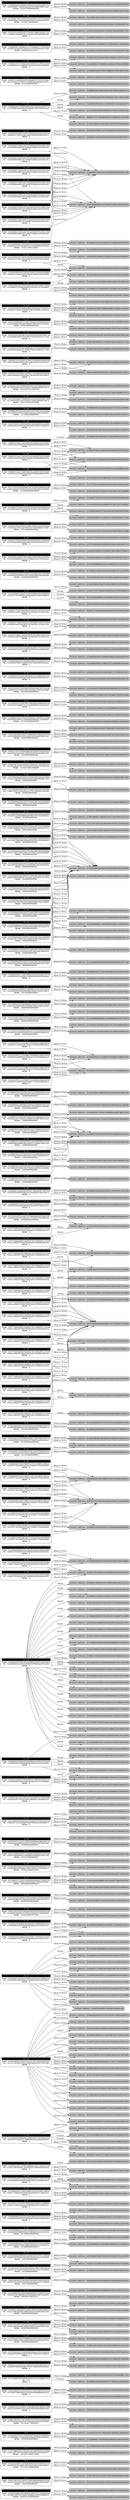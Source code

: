 digraph G {
	graph [fontsize=30 labelloc="t" label="" splines=true overlap=false rankdir = "LR" ];
	port_tx0 [style = "filled"  shape = "Mrecord"  penwidth = 1  fillcolor = "white"  fontname = "Courier New"  label =<<table border="0" cellborder="0" cellpadding="3" bgcolor="white"><tr><td bgcolor="black" colspan="2"><font color="white">TX_0</font></td></tr><tr><td bgcolor="white" colspan="2"><font color="black"><b>From: </b>0x645dC93B8d1DDfaD89027580C61d77D43B2E0440<br/><b>To: </b>0xF5bEC430576fF1b82e44DDB5a1C93F6F9d0884f3<br/><b>Value: </b>3556481410000000000</font></td></tr></table>>  ];
	port_1 [style = "filled"  shape = "Mrecord"  penwidth = 1  fillcolor = "grey"  fontname = "Courier New"  label = "Account Address: 0x645dC93B8d1DDfaD89027580C61d77D43B2E0440"  ];
	port_2 [style = "filled"  shape = "Mrecord"  penwidth = 1  fillcolor = "grey"  fontname = "Courier New"  label = "Account Address: 0xF5bEC430576fF1b82e44DDB5a1C93F6F9d0884f3"  ];
	port_tx1 [style = "filled"  shape = "Mrecord"  penwidth = 1  fillcolor = "white"  fontname = "Courier New"  label =<<table border="0" cellborder="0" cellpadding="3" bgcolor="white"><tr><td bgcolor="black" colspan="2"><font color="white">TX_1</font></td></tr><tr><td bgcolor="white" colspan="2"><font color="black"><b>From: </b>0x66F7Bbf25c07e5D407A80010B0e9Ba96bF5A2A3E<br/><b>To: </b>0x9d2197AC1e58F3Ec1266A07B158aB2d683EA0699<br/><b>Value: </b>1295220000000000</font></td></tr></table>>  ];
	port_3 [style = "filled"  shape = "Mrecord"  penwidth = 1  fillcolor = "grey"  fontname = "Courier New"  label = "Account Address: 0x66F7Bbf25c07e5D407A80010B0e9Ba96bF5A2A3E"  ];
	port_4 [style = "filled"  shape = "Mrecord"  penwidth = 1  fillcolor = "grey"  fontname = "Courier New"  label = "Account Address: 0x9d2197AC1e58F3Ec1266A07B158aB2d683EA0699"  ];
	port_tx2 [style = "filled"  shape = "Mrecord"  penwidth = 1  fillcolor = "white"  fontname = "Courier New"  label =<<table border="0" cellborder="0" cellpadding="3" bgcolor="white"><tr><td bgcolor="black" colspan="2"><font color="white">TX_2</font></td></tr><tr><td bgcolor="white" colspan="2"><font color="black"><b>From: </b>0xD144E30a0571AAF0d0C050070AC435debA461Fab<br/><b>To: </b>0x670F84f6Aa1A0367662fdcd23d96724D2454AD4c<br/><b>Value: </b>1971491152000000000</font></td></tr></table>>  ];
	port_5 [style = "filled"  shape = "Mrecord"  penwidth = 1  fillcolor = "grey"  fontname = "Courier New"  label = "Account Address: 0xD144E30a0571AAF0d0C050070AC435debA461Fab"  ];
	port_6 [style = "filled"  shape = "Mrecord"  penwidth = 1  fillcolor = "grey"  fontname = "Courier New"  label = "Account Address: 0x670F84f6Aa1A0367662fdcd23d96724D2454AD4c"  ];
	port_tx3 [style = "filled"  shape = "Mrecord"  penwidth = 1  fillcolor = "white"  fontname = "Courier New"  label =<<table border="0" cellborder="0" cellpadding="3" bgcolor="white"><tr><td bgcolor="black" colspan="2"><font color="white">TX_3</font></td></tr><tr><td bgcolor="white" colspan="2"><font color="black"><b>From: </b>0x18f6BB93069Af5051DC03eF00B65Db5b24EA9eB9<br/><b>To: </b>0x341160f135A76e16E0c9a9f8CbD19A15Cd8af872<br/><b>Value: </b>2284267734553774830</font></td></tr></table>>  ];
	port_7 [style = "filled"  shape = "Mrecord"  penwidth = 1  fillcolor = "grey"  fontname = "Courier New"  label = "Account Address: 0x18f6BB93069Af5051DC03eF00B65Db5b24EA9eB9"  ];
	port_8 [style = "filled"  shape = "Mrecord"  penwidth = 1  fillcolor = "grey"  fontname = "Courier New"  label = "Account Address: 0x341160f135A76e16E0c9a9f8CbD19A15Cd8af872"  ];
	port_tx4 [style = "filled"  shape = "Mrecord"  penwidth = 1  fillcolor = "white"  fontname = "Courier New"  label =<<table border="0" cellborder="0" cellpadding="3" bgcolor="white"><tr><td bgcolor="black" colspan="2"><font color="white">TX_4</font></td></tr><tr><td bgcolor="white" colspan="2"><font color="black"><b>From: </b>0xe2eDd63af47677FB339e8d75830D2bccEB640F20<br/><b>To: </b>0x118B408B177dc83945DAce081B47da653c0e3d31<br/><b>Value: </b>19500000000000000</font></td></tr></table>>  ];
	port_9 [style = "filled"  shape = "Mrecord"  penwidth = 1  fillcolor = "grey"  fontname = "Courier New"  label = "Account Address: 0xe2eDd63af47677FB339e8d75830D2bccEB640F20"  ];
	port_10 [style = "filled"  shape = "Mrecord"  penwidth = 1  fillcolor = "grey"  fontname = "Courier New"  label = "Account Address: 0x118B408B177dc83945DAce081B47da653c0e3d31"  ];
	port_tx5 [style = "filled"  shape = "Mrecord"  penwidth = 1  fillcolor = "white"  fontname = "Courier New"  label =<<table border="0" cellborder="0" cellpadding="3" bgcolor="white"><tr><td bgcolor="black" colspan="2"><font color="white">TX_5</font></td></tr><tr><td bgcolor="white" colspan="2"><font color="black"><b>From: </b>0x00A430F94d733bf2886f6fa78f0C8163CBE4B120<br/><b>To: </b>0x3f5CE5FBFe3E9af3971dD833D26bA9b5C936f0bE<br/><b>Value: </b>387130167730350522</font></td></tr></table>>  ];
	port_11 [style = "filled"  shape = "Mrecord"  penwidth = 1  fillcolor = "grey"  fontname = "Courier New"  label = "Account Address: 0x00A430F94d733bf2886f6fa78f0C8163CBE4B120"  ];
	port_12 [style = "filled"  shape = "Mrecord"  penwidth = 1  fillcolor = "grey"  fontname = "Courier New"  label = "Account Address: 0x3f5CE5FBFe3E9af3971dD833D26bA9b5C936f0bE"  ];
	port_tx6 [style = "filled"  shape = "Mrecord"  penwidth = 1  fillcolor = "white"  fontname = "Courier New"  label =<<table border="0" cellborder="0" cellpadding="3" bgcolor="white"><tr><td bgcolor="black" colspan="2"><font color="white">TX_6</font></td></tr><tr><td bgcolor="white" colspan="2"><font color="black"><b>From: </b>0xe03c23519e18D64F144d2800E30E81B0065C48B5<br/><b>To: </b>0xB62132e35a6c13ee1EE0f84dC5d40bad8d815206<br/><b>Value: </b>0</font></td></tr></table>>  ];
	port_13 [style = "filled"  shape = "Mrecord"  penwidth = 1  fillcolor = "grey"  fontname = "Courier New"  label = "Account Address: 0xe03c23519e18D64F144d2800E30E81B0065C48B5"  ];
	port_14 [style = "filled"  shape = "Mrecord"  penwidth = 1  fillcolor = "grey"  fontname = "Courier New"  label = "Account Address: 0xB62132e35a6c13ee1EE0f84dC5d40bad8d815206"  ];
	port_tx7 [style = "filled"  shape = "Mrecord"  penwidth = 1  fillcolor = "white"  fontname = "Courier New"  label =<<table border="0" cellborder="0" cellpadding="3" bgcolor="white"><tr><td bgcolor="black" colspan="2"><font color="white">TX_7</font></td></tr><tr><td bgcolor="white" colspan="2"><font color="black"><b>From: </b>0x5Ae545e5ff142212Ca1c24746EC35d7054F5a228<br/><b>To: </b>0xF26893f89B23084C4C6216038D6eBDBE9e96C5cb<br/><b>Value: </b>0</font></td></tr></table>>  ];
	port_15 [style = "filled"  shape = "Mrecord"  penwidth = 1  fillcolor = "grey"  fontname = "Courier New"  label = "Account Address: 0x5Ae545e5ff142212Ca1c24746EC35d7054F5a228"  ];
	port_16 [style = "filled"  shape = "Mrecord"  penwidth = 1  fillcolor = "grey"  fontname = "Courier New"  label = "Account Address: 0xF26893f89B23084C4C6216038D6eBDBE9e96C5cb"  ];
	port_tx8 [style = "filled"  shape = "Mrecord"  penwidth = 1  fillcolor = "white"  fontname = "Courier New"  label =<<table border="0" cellborder="0" cellpadding="3" bgcolor="white"><tr><td bgcolor="black" colspan="2"><font color="white">TX_8</font></td></tr><tr><td bgcolor="white" colspan="2"><font color="black"><b>From: </b>0x521dB06bF657Ed1D6C98553A70319a8DdBAc75A3<br/><b>To: </b>nil<br/><b>Value: </b>0</font></td></tr></table>>  ];
	port_17 [style = "filled"  shape = "Mrecord"  penwidth = 1  fillcolor = "grey"  fontname = "Courier New"  label = "Account Address: 0x521dB06bF657Ed1D6C98553A70319a8DdBAc75A3"  ];
	port_18 [style = "filled"  shape = "Mrecord"  penwidth = 1  fillcolor = "grey"  fontname = "Courier New"  label = "Account Address: 0x32BBD92AD002165A6887Fac509eaAa1eC8A53d4E"  ];
	port_tx9 [style = "filled"  shape = "Mrecord"  penwidth = 1  fillcolor = "white"  fontname = "Courier New"  label =<<table border="0" cellborder="0" cellpadding="3" bgcolor="white"><tr><td bgcolor="black" colspan="2"><font color="white">TX_9</font></td></tr><tr><td bgcolor="white" colspan="2"><font color="black"><b>From: </b>0x3f6735439874F4AC8D9a5593011A7E07CAe6F611<br/><b>To: </b>0xDa605fD5E003E6dE0F33f6474080623FA6483E3e<br/><b>Value: </b>0</font></td></tr></table>>  ];
	port_19 [style = "filled"  shape = "Mrecord"  penwidth = 1  fillcolor = "grey"  fontname = "Courier New"  label = "Account Address: 0x3f6735439874F4AC8D9a5593011A7E07CAe6F611"  ];
	port_20 [style = "filled"  shape = "Mrecord"  penwidth = 1  fillcolor = "grey"  fontname = "Courier New"  label = "Account Address: 0xDa605fD5E003E6dE0F33f6474080623FA6483E3e"  ];
	port_tx10 [style = "filled"  shape = "Mrecord"  penwidth = 1  fillcolor = "white"  fontname = "Courier New"  label =<<table border="0" cellborder="0" cellpadding="3" bgcolor="white"><tr><td bgcolor="black" colspan="2"><font color="white">TX_10</font></td></tr><tr><td bgcolor="white" colspan="2"><font color="black"><b>From: </b>0x44586170568e6C01ceb2478dF91A16B3d30BD4Cc<br/><b>To: </b>0xA22c1B5320108C19dB53f58241Fd64b105562296<br/><b>Value: </b>80000000000000000</font></td></tr></table>>  ];
	port_21 [style = "filled"  shape = "Mrecord"  penwidth = 1  fillcolor = "grey"  fontname = "Courier New"  label = "Account Address: 0x44586170568e6C01ceb2478dF91A16B3d30BD4Cc"  ];
	port_22 [style = "filled"  shape = "Mrecord"  penwidth = 1  fillcolor = "grey"  fontname = "Courier New"  label = "Account Address: 0xA22c1B5320108C19dB53f58241Fd64b105562296"  ];
	port_23 [style = "filled"  shape = "Mrecord"  penwidth = 1  fillcolor = "grey"  fontname = "Courier New"  label = "Account Address: 0x52a3e46eebdf46b42273fc2394fc8b087d5d459b"  ];
	port_tx11 [style = "filled"  shape = "Mrecord"  penwidth = 1  fillcolor = "white"  fontname = "Courier New"  label =<<table border="0" cellborder="0" cellpadding="3" bgcolor="white"><tr><td bgcolor="black" colspan="2"><font color="white">TX_11</font></td></tr><tr><td bgcolor="white" colspan="2"><font color="black"><b>From: </b>0xE19217c6fcb54447c9b22Df314847e8b7e87Ac7A<br/><b>To: </b>0xDa605fD5E003E6dE0F33f6474080623FA6483E3e<br/><b>Value: </b>0</font></td></tr></table>>  ];
	port_24 [style = "filled"  shape = "Mrecord"  penwidth = 1  fillcolor = "grey"  fontname = "Courier New"  label = "Account Address: 0xE19217c6fcb54447c9b22Df314847e8b7e87Ac7A"  ];
	port_tx12 [style = "filled"  shape = "Mrecord"  penwidth = 1  fillcolor = "white"  fontname = "Courier New"  label =<<table border="0" cellborder="0" cellpadding="3" bgcolor="white"><tr><td bgcolor="black" colspan="2"><font color="white">TX_12</font></td></tr><tr><td bgcolor="white" colspan="2"><font color="black"><b>From: </b>0xC94eBB328aC25b95DB0E0AA968371885Fa516215<br/><b>To: </b>0x68532e4079BE89b0193109A6a8e2838C72ea1df5<br/><b>Value: </b>86842857465252201</font></td></tr></table>>  ];
	port_25 [style = "filled"  shape = "Mrecord"  penwidth = 1  fillcolor = "grey"  fontname = "Courier New"  label = "Account Address: 0xC94eBB328aC25b95DB0E0AA968371885Fa516215"  ];
	port_26 [style = "filled"  shape = "Mrecord"  penwidth = 1  fillcolor = "grey"  fontname = "Courier New"  label = "Account Address: 0x68532e4079BE89b0193109A6a8e2838C72ea1df5"  ];
	port_tx13 [style = "filled"  shape = "Mrecord"  penwidth = 1  fillcolor = "white"  fontname = "Courier New"  label =<<table border="0" cellborder="0" cellpadding="3" bgcolor="white"><tr><td bgcolor="black" colspan="2"><font color="white">TX_13</font></td></tr><tr><td bgcolor="white" colspan="2"><font color="black"><b>From: </b>0xE933d88C630b8f0A2a9409570DCe2f3Cc10AF028<br/><b>To: </b>0x8aF3c7b7Fe00476ba3C8F40cD013e41278138F06<br/><b>Value: </b>1843380000000000</font></td></tr></table>>  ];
	port_27 [style = "filled"  shape = "Mrecord"  penwidth = 1  fillcolor = "grey"  fontname = "Courier New"  label = "Account Address: 0xE933d88C630b8f0A2a9409570DCe2f3Cc10AF028"  ];
	port_28 [style = "filled"  shape = "Mrecord"  penwidth = 1  fillcolor = "grey"  fontname = "Courier New"  label = "Account Address: 0x8aF3c7b7Fe00476ba3C8F40cD013e41278138F06"  ];
	port_tx14 [style = "filled"  shape = "Mrecord"  penwidth = 1  fillcolor = "white"  fontname = "Courier New"  label =<<table border="0" cellborder="0" cellpadding="3" bgcolor="white"><tr><td bgcolor="black" colspan="2"><font color="white">TX_14</font></td></tr><tr><td bgcolor="white" colspan="2"><font color="black"><b>From: </b>0x1e6B1a2D1F9254a98944030Ac40Da12bB492b1e0<br/><b>To: </b>0x8aF3c7b7Fe00476ba3C8F40cD013e41278138F06<br/><b>Value: </b>1843380000000000</font></td></tr></table>>  ];
	port_29 [style = "filled"  shape = "Mrecord"  penwidth = 1  fillcolor = "grey"  fontname = "Courier New"  label = "Account Address: 0x1e6B1a2D1F9254a98944030Ac40Da12bB492b1e0"  ];
	port_tx15 [style = "filled"  shape = "Mrecord"  penwidth = 1  fillcolor = "white"  fontname = "Courier New"  label =<<table border="0" cellborder="0" cellpadding="3" bgcolor="white"><tr><td bgcolor="black" colspan="2"><font color="white">TX_15</font></td></tr><tr><td bgcolor="white" colspan="2"><font color="black"><b>From: </b>0x59a5208B32e627891C389EbafC644145224006E8<br/><b>To: </b>0x5695eFbCF8B9Df02Da375d810dEc482Cc8F13ACB<br/><b>Value: </b>624100000000000000</font></td></tr></table>>  ];
	port_30 [style = "filled"  shape = "Mrecord"  penwidth = 1  fillcolor = "grey"  fontname = "Courier New"  label = "Account Address: 0x59a5208B32e627891C389EbafC644145224006E8"  ];
	port_31 [style = "filled"  shape = "Mrecord"  penwidth = 1  fillcolor = "grey"  fontname = "Courier New"  label = "Account Address: 0x5695eFbCF8B9Df02Da375d810dEc482Cc8F13ACB"  ];
	port_tx16 [style = "filled"  shape = "Mrecord"  penwidth = 1  fillcolor = "white"  fontname = "Courier New"  label =<<table border="0" cellborder="0" cellpadding="3" bgcolor="white"><tr><td bgcolor="black" colspan="2"><font color="white">TX_16</font></td></tr><tr><td bgcolor="white" colspan="2"><font color="black"><b>From: </b>0x59a5208B32e627891C389EbafC644145224006E8<br/><b>To: </b>0x53F618B3a67c63b79BBb78Dd586cCc2c625b1b14<br/><b>Value: </b>287800000000000000</font></td></tr></table>>  ];
	port_32 [style = "filled"  shape = "Mrecord"  penwidth = 1  fillcolor = "grey"  fontname = "Courier New"  label = "Account Address: 0x53F618B3a67c63b79BBb78Dd586cCc2c625b1b14"  ];
	port_tx17 [style = "filled"  shape = "Mrecord"  penwidth = 1  fillcolor = "white"  fontname = "Courier New"  label =<<table border="0" cellborder="0" cellpadding="3" bgcolor="white"><tr><td bgcolor="black" colspan="2"><font color="white">TX_17</font></td></tr><tr><td bgcolor="white" colspan="2"><font color="black"><b>From: </b>0xBCA8aE59e103485908cEe8349891588Ad10b3C31<br/><b>To: </b>0x8aF3c7b7Fe00476ba3C8F40cD013e41278138F06<br/><b>Value: </b>1854740000000000</font></td></tr></table>>  ];
	port_33 [style = "filled"  shape = "Mrecord"  penwidth = 1  fillcolor = "grey"  fontname = "Courier New"  label = "Account Address: 0xBCA8aE59e103485908cEe8349891588Ad10b3C31"  ];
	port_tx18 [style = "filled"  shape = "Mrecord"  penwidth = 1  fillcolor = "white"  fontname = "Courier New"  label =<<table border="0" cellborder="0" cellpadding="3" bgcolor="white"><tr><td bgcolor="black" colspan="2"><font color="white">TX_18</font></td></tr><tr><td bgcolor="white" colspan="2"><font color="black"><b>From: </b>0x00000000C0293c8cA34Dac9BCC0F953532D34e4d<br/><b>To: </b>0xD1CEeeeee83F8bCF3BEDad437202b6154E9F5405<br/><b>Value: </b>0</font></td></tr></table>>  ];
	port_34 [style = "filled"  shape = "Mrecord"  penwidth = 1  fillcolor = "grey"  fontname = "Courier New"  label = "Account Address: 0x00000000C0293c8cA34Dac9BCC0F953532D34e4d"  ];
	port_35 [style = "filled"  shape = "Mrecord"  penwidth = 1  fillcolor = "grey"  fontname = "Courier New"  label = "Account Address: 0x4d5ea5faa43dd6e09670b447c4875185bcf913c4"  ];
	port_36 [style = "filled"  shape = "Mrecord"  penwidth = 1  fillcolor = "grey"  fontname = "Courier New"  label = "Account Address: 0xD1CEeeeee83F8bCF3BEDad437202b6154E9F5405"  ];
	port_tx19 [style = "filled"  shape = "Mrecord"  penwidth = 1  fillcolor = "white"  fontname = "Courier New"  label =<<table border="0" cellborder="0" cellpadding="3" bgcolor="white"><tr><td bgcolor="black" colspan="2"><font color="white">TX_19</font></td></tr><tr><td bgcolor="white" colspan="2"><font color="black"><b>From: </b>0x04F08133Ef1CC0db149888e8429C71265aA70780<br/><b>To: </b>0x4FE7fE8cDC69027819fd6d2E79499Ad04A1D0260<br/><b>Value: </b>0</font></td></tr></table>>  ];
	port_37 [style = "filled"  shape = "Mrecord"  penwidth = 1  fillcolor = "grey"  fontname = "Courier New"  label = "Account Address: 0x04F08133Ef1CC0db149888e8429C71265aA70780"  ];
	port_38 [style = "filled"  shape = "Mrecord"  penwidth = 1  fillcolor = "grey"  fontname = "Courier New"  label = "Account Address: 0x4FE7fE8cDC69027819fd6d2E79499Ad04A1D0260"  ];
	port_39 [style = "filled"  shape = "Mrecord"  penwidth = 1  fillcolor = "grey"  fontname = "Courier New"  label = "Account Address: 0xdAC17F958D2ee523a2206206994597C13D831ec7"  ];
	port_tx20 [style = "filled"  shape = "Mrecord"  penwidth = 1  fillcolor = "white"  fontname = "Courier New"  label =<<table border="0" cellborder="0" cellpadding="3" bgcolor="white"><tr><td bgcolor="black" colspan="2"><font color="white">TX_20</font></td></tr><tr><td bgcolor="white" colspan="2"><font color="black"><b>From: </b>0x04F08133Ef1CC0db149888e8429C71265aA70780<br/><b>To: </b>0x8993e5b0A8785eBAd4D08a7EE611943e08a46D52<br/><b>Value: </b>0</font></td></tr></table>>  ];
	port_40 [style = "filled"  shape = "Mrecord"  penwidth = 1  fillcolor = "grey"  fontname = "Courier New"  label = "Account Address: 0x8993e5b0A8785eBAd4D08a7EE611943e08a46D52"  ];
	port_tx21 [style = "filled"  shape = "Mrecord"  penwidth = 1  fillcolor = "white"  fontname = "Courier New"  label =<<table border="0" cellborder="0" cellpadding="3" bgcolor="white"><tr><td bgcolor="black" colspan="2"><font color="white">TX_21</font></td></tr><tr><td bgcolor="white" colspan="2"><font color="black"><b>From: </b>0x5fbB6aE3dc75559122B5Fd4931FDc590Cc90B1FA<br/><b>To: </b>0xdAC17F958D2ee523a2206206994597C13D831ec7<br/><b>Value: </b>0</font></td></tr></table>>  ];
	port_41 [style = "filled"  shape = "Mrecord"  penwidth = 1  fillcolor = "grey"  fontname = "Courier New"  label = "Account Address: 0x5fbB6aE3dc75559122B5Fd4931FDc590Cc90B1FA"  ];
	port_tx22 [style = "filled"  shape = "Mrecord"  penwidth = 1  fillcolor = "white"  fontname = "Courier New"  label =<<table border="0" cellborder="0" cellpadding="3" bgcolor="white"><tr><td bgcolor="black" colspan="2"><font color="white">TX_22</font></td></tr><tr><td bgcolor="white" colspan="2"><font color="black"><b>From: </b>0xd33C0674dA79517322E601326CFEe113e8E0629d<br/><b>To: </b>0xa57Bd00134B2850B2a1c55860c9e9ea100fDd6CF<br/><b>Value: </b>0</font></td></tr></table>>  ];
	port_42 [style = "filled"  shape = "Mrecord"  penwidth = 1  fillcolor = "grey"  fontname = "Courier New"  label = "Account Address: 0xd33C0674dA79517322E601326CFEe113e8E0629d"  ];
	port_43 [style = "filled"  shape = "Mrecord"  penwidth = 1  fillcolor = "grey"  fontname = "Courier New"  label = "Account Address: 0xa57Bd00134B2850B2a1c55860c9e9ea100fDd6CF"  ];
	port_44 [style = "filled"  shape = "Mrecord"  penwidth = 1  fillcolor = "grey"  fontname = "Courier New"  label = "Account Address: 0x0000000000b3F879cb30FE243b4Dfee438691c04"  ];
	port_45 [style = "filled"  shape = "Mrecord"  penwidth = 1  fillcolor = "grey"  fontname = "Courier New"  label = "Account Address: 0xb3f879cb30fe243b4dfee438691c04"  ];
	port_46 [style = "filled"  shape = "Mrecord"  penwidth = 1  fillcolor = "grey"  fontname = "Courier New"  label = "Account Address: 0x11e008a6c5193fB36040dA03C20a02C7c69173F2"  ];
	port_47 [style = "filled"  shape = "Mrecord"  penwidth = 1  fillcolor = "grey"  fontname = "Courier New"  label = "Account Address: 0x6907dD5C68e4095e4c7aB753181Ab2dE18eB2261"  ];
	port_48 [style = "filled"  shape = "Mrecord"  penwidth = 1  fillcolor = "grey"  fontname = "Courier New"  label = "Account Address: 0x2e9b37C7f22eB3fe9f4285fe29D71Bc49795aB17"  ];
	port_49 [style = "filled"  shape = "Mrecord"  penwidth = 1  fillcolor = "grey"  fontname = "Courier New"  label = "Account Address: 0x3693E61a04FFa9F1378245aDA98A9293451d00c5"  ];
	port_50 [style = "filled"  shape = "Mrecord"  penwidth = 1  fillcolor = "grey"  fontname = "Courier New"  label = "Account Address: 0x6c19Ee7b87Fb2a3E408A7Bf9deeA4aDee1C3FAB1"  ];
	port_51 [style = "filled"  shape = "Mrecord"  penwidth = 1  fillcolor = "grey"  fontname = "Courier New"  label = "Account Address: 0x8e6d2390c51db750fd7997181B4bD3f517F720aB"  ];
	port_52 [style = "filled"  shape = "Mrecord"  penwidth = 1  fillcolor = "grey"  fontname = "Courier New"  label = "Account Address: 0x794e6e91555438aFc3ccF1c5076A74F42133d08D"  ];
	port_53 [style = "filled"  shape = "Mrecord"  penwidth = 1  fillcolor = "grey"  fontname = "Courier New"  label = "Account Address: 0xC02aaA39b223FE8D0A0e5C4F27eAD9083C756Cc2"  ];
	port_tx23 [style = "filled"  shape = "Mrecord"  penwidth = 1  fillcolor = "white"  fontname = "Courier New"  label =<<table border="0" cellborder="0" cellpadding="3" bgcolor="white"><tr><td bgcolor="black" colspan="2"><font color="white">TX_23</font></td></tr><tr><td bgcolor="white" colspan="2"><font color="black"><b>From: </b>0x4685b93Ee8ABEa15e254609C74A6003B33acB314<br/><b>To: </b>0x3b0b89Bc54ecFc0c96AE8a99dc3aC54321B7162c<br/><b>Value: </b>0</font></td></tr></table>>  ];
	port_54 [style = "filled"  shape = "Mrecord"  penwidth = 1  fillcolor = "grey"  fontname = "Courier New"  label = "Account Address: 0x4685b93Ee8ABEa15e254609C74A6003B33acB314"  ];
	port_55 [style = "filled"  shape = "Mrecord"  penwidth = 1  fillcolor = "grey"  fontname = "Courier New"  label = "Account Address: 0x3b0b89Bc54ecFc0c96AE8a99dc3aC54321B7162c"  ];
	port_tx24 [style = "filled"  shape = "Mrecord"  penwidth = 1  fillcolor = "white"  fontname = "Courier New"  label =<<table border="0" cellborder="0" cellpadding="3" bgcolor="white"><tr><td bgcolor="black" colspan="2"><font color="white">TX_24</font></td></tr><tr><td bgcolor="white" colspan="2"><font color="black"><b>From: </b>0x4685b93Ee8ABEa15e254609C74A6003B33acB314<br/><b>To: </b>0x3b0b89Bc54ecFc0c96AE8a99dc3aC54321B7162c<br/><b>Value: </b>0</font></td></tr></table>>  ];
	port_tx25 [style = "filled"  shape = "Mrecord"  penwidth = 1  fillcolor = "white"  fontname = "Courier New"  label =<<table border="0" cellborder="0" cellpadding="3" bgcolor="white"><tr><td bgcolor="black" colspan="2"><font color="white">TX_25</font></td></tr><tr><td bgcolor="white" colspan="2"><font color="black"><b>From: </b>0x06e1fbF330245230362F0d0f0fEE405285dC2482<br/><b>To: </b>0xcD0D067B5699Cc57FF301c03EeEAF2ce93EdE9f6<br/><b>Value: </b>244356256067407000</font></td></tr></table>>  ];
	port_56 [style = "filled"  shape = "Mrecord"  penwidth = 1  fillcolor = "grey"  fontname = "Courier New"  label = "Account Address: 0x06e1fbF330245230362F0d0f0fEE405285dC2482"  ];
	port_57 [style = "filled"  shape = "Mrecord"  penwidth = 1  fillcolor = "grey"  fontname = "Courier New"  label = "Account Address: 0xcD0D067B5699Cc57FF301c03EeEAF2ce93EdE9f6"  ];
	port_tx26 [style = "filled"  shape = "Mrecord"  penwidth = 1  fillcolor = "white"  fontname = "Courier New"  label =<<table border="0" cellborder="0" cellpadding="3" bgcolor="white"><tr><td bgcolor="black" colspan="2"><font color="white">TX_26</font></td></tr><tr><td bgcolor="white" colspan="2"><font color="black"><b>From: </b>0xa714F8184a5E6b133CD92e6808C1d4bAb484BDAB<br/><b>To: </b>0x070fb19BE21C79ADC283c95505fc9eEc903F2873<br/><b>Value: </b>850000000000000000</font></td></tr></table>>  ];
	port_58 [style = "filled"  shape = "Mrecord"  penwidth = 1  fillcolor = "grey"  fontname = "Courier New"  label = "Account Address: 0xa714F8184a5E6b133CD92e6808C1d4bAb484BDAB"  ];
	port_59 [style = "filled"  shape = "Mrecord"  penwidth = 1  fillcolor = "grey"  fontname = "Courier New"  label = "Account Address: 0x070fb19BE21C79ADC283c95505fc9eEc903F2873"  ];
	port_tx27 [style = "filled"  shape = "Mrecord"  penwidth = 1  fillcolor = "white"  fontname = "Courier New"  label =<<table border="0" cellborder="0" cellpadding="3" bgcolor="white"><tr><td bgcolor="black" colspan="2"><font color="white">TX_27</font></td></tr><tr><td bgcolor="white" colspan="2"><font color="black"><b>From: </b>0x7e90E6C7cf145FCe5508d5A960a2D677bd022f92<br/><b>To: </b>0x5acc84a3e955Bdd76467d3348077d003f00fFB97<br/><b>Value: </b>200000000000000000</font></td></tr></table>>  ];
	port_60 [style = "filled"  shape = "Mrecord"  penwidth = 1  fillcolor = "grey"  fontname = "Courier New"  label = "Account Address: 0x7e90E6C7cf145FCe5508d5A960a2D677bd022f92"  ];
	port_61 [style = "filled"  shape = "Mrecord"  penwidth = 1  fillcolor = "grey"  fontname = "Courier New"  label = "Account Address: 0x5acc84a3e955Bdd76467d3348077d003f00fFB97"  ];
	port_62 [style = "filled"  shape = "Mrecord"  penwidth = 1  fillcolor = "grey"  fontname = "Courier New"  label = "Account Address: 0x989a7d2d05433df925b3fc966d423fba48d66653"  ];
	port_tx28 [style = "filled"  shape = "Mrecord"  penwidth = 1  fillcolor = "white"  fontname = "Courier New"  label =<<table border="0" cellborder="0" cellpadding="3" bgcolor="white"><tr><td bgcolor="black" colspan="2"><font color="white">TX_28</font></td></tr><tr><td bgcolor="white" colspan="2"><font color="black"><b>From: </b>0x08a20E438ab14391eb30d38a5854Db65A9F8A790<br/><b>To: </b>0xAc043B94438f6bB12708C27d0a372c55C8bBaa7b<br/><b>Value: </b>762699129589724588</font></td></tr></table>>  ];
	port_63 [style = "filled"  shape = "Mrecord"  penwidth = 1  fillcolor = "grey"  fontname = "Courier New"  label = "Account Address: 0x08a20E438ab14391eb30d38a5854Db65A9F8A790"  ];
	port_64 [style = "filled"  shape = "Mrecord"  penwidth = 1  fillcolor = "grey"  fontname = "Courier New"  label = "Account Address: 0xAc043B94438f6bB12708C27d0a372c55C8bBaa7b"  ];
	port_tx29 [style = "filled"  shape = "Mrecord"  penwidth = 1  fillcolor = "white"  fontname = "Courier New"  label =<<table border="0" cellborder="0" cellpadding="3" bgcolor="white"><tr><td bgcolor="black" colspan="2"><font color="white">TX_29</font></td></tr><tr><td bgcolor="white" colspan="2"><font color="black"><b>From: </b>0xDbccC8D099ee02cce56080418e4B3d1FAD447a6E<br/><b>To: </b>0xDbccC8D099ee02cce56080418e4B3d1FAD447a6E<br/><b>Value: </b>16223755000000000</font></td></tr></table>>  ];
	port_65 [style = "filled"  shape = "Mrecord"  penwidth = 1  fillcolor = "grey"  fontname = "Courier New"  label = "Account Address: 0xDbccC8D099ee02cce56080418e4B3d1FAD447a6E"  ];
	port_tx30 [style = "filled"  shape = "Mrecord"  penwidth = 1  fillcolor = "white"  fontname = "Courier New"  label =<<table border="0" cellborder="0" cellpadding="3" bgcolor="white"><tr><td bgcolor="black" colspan="2"><font color="white">TX_30</font></td></tr><tr><td bgcolor="white" colspan="2"><font color="black"><b>From: </b>0x6E510fC71E21d71C6Ffa3400De5ad1Bb5338F143<br/><b>To: </b>0x6e44c66F8506f4e3A25b733a28E7b49A305aF88b<br/><b>Value: </b>20000000000000000</font></td></tr></table>>  ];
	port_66 [style = "filled"  shape = "Mrecord"  penwidth = 1  fillcolor = "grey"  fontname = "Courier New"  label = "Account Address: 0x6E510fC71E21d71C6Ffa3400De5ad1Bb5338F143"  ];
	port_67 [style = "filled"  shape = "Mrecord"  penwidth = 1  fillcolor = "grey"  fontname = "Courier New"  label = "Account Address: 0x6e44c66F8506f4e3A25b733a28E7b49A305aF88b"  ];
	port_tx31 [style = "filled"  shape = "Mrecord"  penwidth = 1  fillcolor = "white"  fontname = "Courier New"  label =<<table border="0" cellborder="0" cellpadding="3" bgcolor="white"><tr><td bgcolor="black" colspan="2"><font color="white">TX_31</font></td></tr><tr><td bgcolor="white" colspan="2"><font color="black"><b>From: </b>0x5728A8821B035d42e2fD9196AfFD70E896823218<br/><b>To: </b>0x9b62Ec1453cEa5Dde760AAf662048cA6eEB66E7f<br/><b>Value: </b>0</font></td></tr></table>>  ];
	port_68 [style = "filled"  shape = "Mrecord"  penwidth = 1  fillcolor = "grey"  fontname = "Courier New"  label = "Account Address: 0x5728A8821B035d42e2fD9196AfFD70E896823218"  ];
	port_69 [style = "filled"  shape = "Mrecord"  penwidth = 1  fillcolor = "grey"  fontname = "Courier New"  label = "Account Address: 0x9b62Ec1453cEa5Dde760AAf662048cA6eEB66E7f"  ];
	port_70 [style = "filled"  shape = "Mrecord"  penwidth = 1  fillcolor = "grey"  fontname = "Courier New"  label = "Account Address: 0x3b1d6730c4DEe8a354B16232Ff66C769c5D7448D"  ];
	port_71 [style = "filled"  shape = "Mrecord"  penwidth = 1  fillcolor = "grey"  fontname = "Courier New"  label = "Account Address: 0x5728a8821b035d42e2fd9196affd70e896823218"  ];
	port_tx32 [style = "filled"  shape = "Mrecord"  penwidth = 1  fillcolor = "white"  fontname = "Courier New"  label =<<table border="0" cellborder="0" cellpadding="3" bgcolor="white"><tr><td bgcolor="black" colspan="2"><font color="white">TX_32</font></td></tr><tr><td bgcolor="white" colspan="2"><font color="black"><b>From: </b>0x604Df452158e7ddF3E44338308EdC079a953C9dA<br/><b>To: </b>0x0A1820f0ff7Dc9FCE0A4F0B589ee14DdAe88233C<br/><b>Value: </b>0</font></td></tr></table>>  ];
	port_72 [style = "filled"  shape = "Mrecord"  penwidth = 1  fillcolor = "grey"  fontname = "Courier New"  label = "Account Address: 0x604Df452158e7ddF3E44338308EdC079a953C9dA"  ];
	port_73 [style = "filled"  shape = "Mrecord"  penwidth = 1  fillcolor = "grey"  fontname = "Courier New"  label = "Account Address: 0xcb3c2f71a880672ea0a5afd352a9305c29faa34d"  ];
	port_74 [style = "filled"  shape = "Mrecord"  penwidth = 1  fillcolor = "grey"  fontname = "Courier New"  label = "Account Address: 0x0A1820f0ff7Dc9FCE0A4F0B589ee14DdAe88233C"  ];
	port_tx33 [style = "filled"  shape = "Mrecord"  penwidth = 1  fillcolor = "white"  fontname = "Courier New"  label =<<table border="0" cellborder="0" cellpadding="3" bgcolor="white"><tr><td bgcolor="black" colspan="2"><font color="white">TX_33</font></td></tr><tr><td bgcolor="white" colspan="2"><font color="black"><b>From: </b>0x340d693ED55d7bA167D184ea76Ea2Fd092a35BDc<br/><b>To: </b>0x0D8775F648430679A709E98d2b0Cb6250d2887EF<br/><b>Value: </b>0</font></td></tr></table>>  ];
	port_75 [style = "filled"  shape = "Mrecord"  penwidth = 1  fillcolor = "grey"  fontname = "Courier New"  label = "Account Address: 0x340d693ED55d7bA167D184ea76Ea2Fd092a35BDc"  ];
	port_76 [style = "filled"  shape = "Mrecord"  penwidth = 1  fillcolor = "grey"  fontname = "Courier New"  label = "Account Address: 0x0D8775F648430679A709E98d2b0Cb6250d2887EF"  ];
	port_tx34 [style = "filled"  shape = "Mrecord"  penwidth = 1  fillcolor = "white"  fontname = "Courier New"  label =<<table border="0" cellborder="0" cellpadding="3" bgcolor="white"><tr><td bgcolor="black" colspan="2"><font color="white">TX_34</font></td></tr><tr><td bgcolor="white" colspan="2"><font color="black"><b>From: </b>0x340d693ED55d7bA167D184ea76Ea2Fd092a35BDc<br/><b>To: </b>0x0D8775F648430679A709E98d2b0Cb6250d2887EF<br/><b>Value: </b>0</font></td></tr></table>>  ];
	port_tx35 [style = "filled"  shape = "Mrecord"  penwidth = 1  fillcolor = "white"  fontname = "Courier New"  label =<<table border="0" cellborder="0" cellpadding="3" bgcolor="white"><tr><td bgcolor="black" colspan="2"><font color="white">TX_35</font></td></tr><tr><td bgcolor="white" colspan="2"><font color="black"><b>From: </b>0x340d693ED55d7bA167D184ea76Ea2Fd092a35BDc<br/><b>To: </b>0x0D8775F648430679A709E98d2b0Cb6250d2887EF<br/><b>Value: </b>0</font></td></tr></table>>  ];
	port_tx36 [style = "filled"  shape = "Mrecord"  penwidth = 1  fillcolor = "white"  fontname = "Courier New"  label =<<table border="0" cellborder="0" cellpadding="3" bgcolor="white"><tr><td bgcolor="black" colspan="2"><font color="white">TX_36</font></td></tr><tr><td bgcolor="white" colspan="2"><font color="black"><b>From: </b>0xB364B4db2e46474B86F411E272e64B59c488e1Cc<br/><b>To: </b>0x1F3F677Ecc58F6A1F9e2CF410dF4776a8546b5DE<br/><b>Value: </b>0</font></td></tr></table>>  ];
	port_77 [style = "filled"  shape = "Mrecord"  penwidth = 1  fillcolor = "grey"  fontname = "Courier New"  label = "Account Address: 0xB364B4db2e46474B86F411E272e64B59c488e1Cc"  ];
	port_78 [style = "filled"  shape = "Mrecord"  penwidth = 1  fillcolor = "grey"  fontname = "Courier New"  label = "Account Address: 0x1F3F677Ecc58F6A1F9e2CF410dF4776a8546b5DE"  ];
	port_tx37 [style = "filled"  shape = "Mrecord"  penwidth = 1  fillcolor = "white"  fontname = "Courier New"  label =<<table border="0" cellborder="0" cellpadding="3" bgcolor="white"><tr><td bgcolor="black" colspan="2"><font color="white">TX_37</font></td></tr><tr><td bgcolor="white" colspan="2"><font color="black"><b>From: </b>0xB364B4db2e46474B86F411E272e64B59c488e1Cc<br/><b>To: </b>0x1F3F677Ecc58F6A1F9e2CF410dF4776a8546b5DE<br/><b>Value: </b>0</font></td></tr></table>>  ];
	port_tx38 [style = "filled"  shape = "Mrecord"  penwidth = 1  fillcolor = "white"  fontname = "Courier New"  label =<<table border="0" cellborder="0" cellpadding="3" bgcolor="white"><tr><td bgcolor="black" colspan="2"><font color="white">TX_38</font></td></tr><tr><td bgcolor="white" colspan="2"><font color="black"><b>From: </b>0xB364B4db2e46474B86F411E272e64B59c488e1Cc<br/><b>To: </b>0x1F3F677Ecc58F6A1F9e2CF410dF4776a8546b5DE<br/><b>Value: </b>0</font></td></tr></table>>  ];
	port_tx39 [style = "filled"  shape = "Mrecord"  penwidth = 1  fillcolor = "white"  fontname = "Courier New"  label =<<table border="0" cellborder="0" cellpadding="3" bgcolor="white"><tr><td bgcolor="black" colspan="2"><font color="white">TX_39</font></td></tr><tr><td bgcolor="white" colspan="2"><font color="black"><b>From: </b>0xB364B4db2e46474B86F411E272e64B59c488e1Cc<br/><b>To: </b>0x1F3F677Ecc58F6A1F9e2CF410dF4776a8546b5DE<br/><b>Value: </b>0</font></td></tr></table>>  ];
	port_tx40 [style = "filled"  shape = "Mrecord"  penwidth = 1  fillcolor = "white"  fontname = "Courier New"  label =<<table border="0" cellborder="0" cellpadding="3" bgcolor="white"><tr><td bgcolor="black" colspan="2"><font color="white">TX_40</font></td></tr><tr><td bgcolor="white" colspan="2"><font color="black"><b>From: </b>0xDA466bF1cE3C69dbeF918817305cF989A6353423<br/><b>To: </b>0x1636efBF0DC269c9e3D3f37D095c9C640a2d2412<br/><b>Value: </b>501250830000000000</font></td></tr></table>>  ];
	port_79 [style = "filled"  shape = "Mrecord"  penwidth = 1  fillcolor = "grey"  fontname = "Courier New"  label = "Account Address: 0xDA466bF1cE3C69dbeF918817305cF989A6353423"  ];
	port_80 [style = "filled"  shape = "Mrecord"  penwidth = 1  fillcolor = "grey"  fontname = "Courier New"  label = "Account Address: 0x1636efBF0DC269c9e3D3f37D095c9C640a2d2412"  ];
	port_tx41 [style = "filled"  shape = "Mrecord"  penwidth = 1  fillcolor = "white"  fontname = "Courier New"  label =<<table border="0" cellborder="0" cellpadding="3" bgcolor="white"><tr><td bgcolor="black" colspan="2"><font color="white">TX_41</font></td></tr><tr><td bgcolor="white" colspan="2"><font color="black"><b>From: </b>0xDA466bF1cE3C69dbeF918817305cF989A6353423<br/><b>To: </b>0x140C251FD91F6523401647B9bB2daBAD029523e3<br/><b>Value: </b>49716130000000000</font></td></tr></table>>  ];
	port_81 [style = "filled"  shape = "Mrecord"  penwidth = 1  fillcolor = "grey"  fontname = "Courier New"  label = "Account Address: 0x140C251FD91F6523401647B9bB2daBAD029523e3"  ];
	port_tx42 [style = "filled"  shape = "Mrecord"  penwidth = 1  fillcolor = "white"  fontname = "Courier New"  label =<<table border="0" cellborder="0" cellpadding="3" bgcolor="white"><tr><td bgcolor="black" colspan="2"><font color="white">TX_42</font></td></tr><tr><td bgcolor="white" colspan="2"><font color="black"><b>From: </b>0x5952d82b5EDcd7AFE424C0C122a5D0d5Ff0FfA58<br/><b>To: </b>0x2d8Da965068e3553457CbFCB6a6fe17bb06D9F14<br/><b>Value: </b>215528850000000000</font></td></tr></table>>  ];
	port_82 [style = "filled"  shape = "Mrecord"  penwidth = 1  fillcolor = "grey"  fontname = "Courier New"  label = "Account Address: 0x5952d82b5EDcd7AFE424C0C122a5D0d5Ff0FfA58"  ];
	port_83 [style = "filled"  shape = "Mrecord"  penwidth = 1  fillcolor = "grey"  fontname = "Courier New"  label = "Account Address: 0x2d8Da965068e3553457CbFCB6a6fe17bb06D9F14"  ];
	port_tx43 [style = "filled"  shape = "Mrecord"  penwidth = 1  fillcolor = "white"  fontname = "Courier New"  label =<<table border="0" cellborder="0" cellpadding="3" bgcolor="white"><tr><td bgcolor="black" colspan="2"><font color="white">TX_43</font></td></tr><tr><td bgcolor="white" colspan="2"><font color="black"><b>From: </b>0x6dB0000f379b4237633165f0225B2552CC8795F2<br/><b>To: </b>0x3F83C5F5E89F604883Ac2454edd287Abea343Ec2<br/><b>Value: </b>0</font></td></tr></table>>  ];
	port_84 [style = "filled"  shape = "Mrecord"  penwidth = 1  fillcolor = "grey"  fontname = "Courier New"  label = "Account Address: 0x6dB0000f379b4237633165f0225B2552CC8795F2"  ];
	port_85 [style = "filled"  shape = "Mrecord"  penwidth = 1  fillcolor = "grey"  fontname = "Courier New"  label = "Account Address: 0x3F83C5F5E89F604883Ac2454edd287Abea343Ec2"  ];
	port_86 [style = "filled"  shape = "Mrecord"  penwidth = 1  fillcolor = "grey"  fontname = "Courier New"  label = "Account Address: 0x2b591e99afE9f32eAA6214f7B7629768c40Eeb39"  ];
	port_tx44 [style = "filled"  shape = "Mrecord"  penwidth = 1  fillcolor = "white"  fontname = "Courier New"  label =<<table border="0" cellborder="0" cellpadding="3" bgcolor="white"><tr><td bgcolor="black" colspan="2"><font color="white">TX_44</font></td></tr><tr><td bgcolor="white" colspan="2"><font color="black"><b>From: </b>0xedBbFb51C1Dbfda6Fd3aFee1970Bb86b401cD331<br/><b>To: </b>0x64abbA281772AC0Cc489008Cec84D87d86f1e120<br/><b>Value: </b>1200000000000000</font></td></tr></table>>  ];
	port_87 [style = "filled"  shape = "Mrecord"  penwidth = 1  fillcolor = "grey"  fontname = "Courier New"  label = "Account Address: 0xedBbFb51C1Dbfda6Fd3aFee1970Bb86b401cD331"  ];
	port_88 [style = "filled"  shape = "Mrecord"  penwidth = 1  fillcolor = "grey"  fontname = "Courier New"  label = "Account Address: 0x64abbA281772AC0Cc489008Cec84D87d86f1e120"  ];
	port_tx45 [style = "filled"  shape = "Mrecord"  penwidth = 1  fillcolor = "white"  fontname = "Courier New"  label =<<table border="0" cellborder="0" cellpadding="3" bgcolor="white"><tr><td bgcolor="black" colspan="2"><font color="white">TX_45</font></td></tr><tr><td bgcolor="white" colspan="2"><font color="black"><b>From: </b>0xedBbFb51C1Dbfda6Fd3aFee1970Bb86b401cD331<br/><b>To: </b>0x434315065379BED28b69C4a08569dA8c89d57Aa6<br/><b>Value: </b>1200000000000000</font></td></tr></table>>  ];
	port_89 [style = "filled"  shape = "Mrecord"  penwidth = 1  fillcolor = "grey"  fontname = "Courier New"  label = "Account Address: 0x434315065379BED28b69C4a08569dA8c89d57Aa6"  ];
	port_tx46 [style = "filled"  shape = "Mrecord"  penwidth = 1  fillcolor = "white"  fontname = "Courier New"  label =<<table border="0" cellborder="0" cellpadding="3" bgcolor="white"><tr><td bgcolor="black" colspan="2"><font color="white">TX_46</font></td></tr><tr><td bgcolor="white" colspan="2"><font color="black"><b>From: </b>0xedBbFb51C1Dbfda6Fd3aFee1970Bb86b401cD331<br/><b>To: </b>0xAcbd91042a577231b2cE17Bd015bD6155690bb51<br/><b>Value: </b>1200000000000000</font></td></tr></table>>  ];
	port_90 [style = "filled"  shape = "Mrecord"  penwidth = 1  fillcolor = "grey"  fontname = "Courier New"  label = "Account Address: 0xAcbd91042a577231b2cE17Bd015bD6155690bb51"  ];
	port_tx47 [style = "filled"  shape = "Mrecord"  penwidth = 1  fillcolor = "white"  fontname = "Courier New"  label =<<table border="0" cellborder="0" cellpadding="3" bgcolor="white"><tr><td bgcolor="black" colspan="2"><font color="white">TX_47</font></td></tr><tr><td bgcolor="white" colspan="2"><font color="black"><b>From: </b>0xedBbFb51C1Dbfda6Fd3aFee1970Bb86b401cD331<br/><b>To: </b>0x23A7af670567F98F054b417DE3b6b0A1ecaBD2BD<br/><b>Value: </b>1200000000000000</font></td></tr></table>>  ];
	port_91 [style = "filled"  shape = "Mrecord"  penwidth = 1  fillcolor = "grey"  fontname = "Courier New"  label = "Account Address: 0x23A7af670567F98F054b417DE3b6b0A1ecaBD2BD"  ];
	port_tx48 [style = "filled"  shape = "Mrecord"  penwidth = 1  fillcolor = "white"  fontname = "Courier New"  label =<<table border="0" cellborder="0" cellpadding="3" bgcolor="white"><tr><td bgcolor="black" colspan="2"><font color="white">TX_48</font></td></tr><tr><td bgcolor="white" colspan="2"><font color="black"><b>From: </b>0xedBbFb51C1Dbfda6Fd3aFee1970Bb86b401cD331<br/><b>To: </b>0x5C5408337A55691863f4b80Ae83dCF87a20E58bd<br/><b>Value: </b>1200000000000000</font></td></tr></table>>  ];
	port_92 [style = "filled"  shape = "Mrecord"  penwidth = 1  fillcolor = "grey"  fontname = "Courier New"  label = "Account Address: 0x5C5408337A55691863f4b80Ae83dCF87a20E58bd"  ];
	port_tx49 [style = "filled"  shape = "Mrecord"  penwidth = 1  fillcolor = "white"  fontname = "Courier New"  label =<<table border="0" cellborder="0" cellpadding="3" bgcolor="white"><tr><td bgcolor="black" colspan="2"><font color="white">TX_49</font></td></tr><tr><td bgcolor="white" colspan="2"><font color="black"><b>From: </b>0xedBbFb51C1Dbfda6Fd3aFee1970Bb86b401cD331<br/><b>To: </b>0x8De03B8205bEdB7B229edd173739A907Ab627D29<br/><b>Value: </b>1200000000000000</font></td></tr></table>>  ];
	port_93 [style = "filled"  shape = "Mrecord"  penwidth = 1  fillcolor = "grey"  fontname = "Courier New"  label = "Account Address: 0x8De03B8205bEdB7B229edd173739A907Ab627D29"  ];
	port_tx50 [style = "filled"  shape = "Mrecord"  penwidth = 1  fillcolor = "white"  fontname = "Courier New"  label =<<table border="0" cellborder="0" cellpadding="3" bgcolor="white"><tr><td bgcolor="black" colspan="2"><font color="white">TX_50</font></td></tr><tr><td bgcolor="white" colspan="2"><font color="black"><b>From: </b>0xedBbFb51C1Dbfda6Fd3aFee1970Bb86b401cD331<br/><b>To: </b>0xdA6654E904E21aefb37a5801B95936d4B709ce81<br/><b>Value: </b>1200000000000000</font></td></tr></table>>  ];
	port_94 [style = "filled"  shape = "Mrecord"  penwidth = 1  fillcolor = "grey"  fontname = "Courier New"  label = "Account Address: 0xdA6654E904E21aefb37a5801B95936d4B709ce81"  ];
	port_tx51 [style = "filled"  shape = "Mrecord"  penwidth = 1  fillcolor = "white"  fontname = "Courier New"  label =<<table border="0" cellborder="0" cellpadding="3" bgcolor="white"><tr><td bgcolor="black" colspan="2"><font color="white">TX_51</font></td></tr><tr><td bgcolor="white" colspan="2"><font color="black"><b>From: </b>0xedBbFb51C1Dbfda6Fd3aFee1970Bb86b401cD331<br/><b>To: </b>0x43cdB24FDd0C0fe5b3f8252470d47Db590405f82<br/><b>Value: </b>1200000000000000</font></td></tr></table>>  ];
	port_95 [style = "filled"  shape = "Mrecord"  penwidth = 1  fillcolor = "grey"  fontname = "Courier New"  label = "Account Address: 0x43cdB24FDd0C0fe5b3f8252470d47Db590405f82"  ];
	port_tx52 [style = "filled"  shape = "Mrecord"  penwidth = 1  fillcolor = "white"  fontname = "Courier New"  label =<<table border="0" cellborder="0" cellpadding="3" bgcolor="white"><tr><td bgcolor="black" colspan="2"><font color="white">TX_52</font></td></tr><tr><td bgcolor="white" colspan="2"><font color="black"><b>From: </b>0x21b252fE41113193B027d26dd3B812D9BA28dfdf<br/><b>To: </b>0xA31B1767e09f842ECFd4bc471Fe44F830E3891AA<br/><b>Value: </b>0</font></td></tr></table>>  ];
	port_96 [style = "filled"  shape = "Mrecord"  penwidth = 1  fillcolor = "grey"  fontname = "Courier New"  label = "Account Address: 0x21b252fE41113193B027d26dd3B812D9BA28dfdf"  ];
	port_97 [style = "filled"  shape = "Mrecord"  penwidth = 1  fillcolor = "grey"  fontname = "Courier New"  label = "Account Address: 0xA31B1767e09f842ECFd4bc471Fe44F830E3891AA"  ];
	port_tx53 [style = "filled"  shape = "Mrecord"  penwidth = 1  fillcolor = "white"  fontname = "Courier New"  label =<<table border="0" cellborder="0" cellpadding="3" bgcolor="white"><tr><td bgcolor="black" colspan="2"><font color="white">TX_53</font></td></tr><tr><td bgcolor="white" colspan="2"><font color="black"><b>From: </b>0x21b252fE41113193B027d26dd3B812D9BA28dfdf<br/><b>To: </b>0xA31B1767e09f842ECFd4bc471Fe44F830E3891AA<br/><b>Value: </b>0</font></td></tr></table>>  ];
	port_tx54 [style = "filled"  shape = "Mrecord"  penwidth = 1  fillcolor = "white"  fontname = "Courier New"  label =<<table border="0" cellborder="0" cellpadding="3" bgcolor="white"><tr><td bgcolor="black" colspan="2"><font color="white">TX_54</font></td></tr><tr><td bgcolor="white" colspan="2"><font color="black"><b>From: </b>0x21b252fE41113193B027d26dd3B812D9BA28dfdf<br/><b>To: </b>0xA31B1767e09f842ECFd4bc471Fe44F830E3891AA<br/><b>Value: </b>0</font></td></tr></table>>  ];
	port_tx55 [style = "filled"  shape = "Mrecord"  penwidth = 1  fillcolor = "white"  fontname = "Courier New"  label =<<table border="0" cellborder="0" cellpadding="3" bgcolor="white"><tr><td bgcolor="black" colspan="2"><font color="white">TX_55</font></td></tr><tr><td bgcolor="white" colspan="2"><font color="black"><b>From: </b>0x21b252fE41113193B027d26dd3B812D9BA28dfdf<br/><b>To: </b>0xA31B1767e09f842ECFd4bc471Fe44F830E3891AA<br/><b>Value: </b>0</font></td></tr></table>>  ];
	port_tx56 [style = "filled"  shape = "Mrecord"  penwidth = 1  fillcolor = "white"  fontname = "Courier New"  label =<<table border="0" cellborder="0" cellpadding="3" bgcolor="white"><tr><td bgcolor="black" colspan="2"><font color="white">TX_56</font></td></tr><tr><td bgcolor="white" colspan="2"><font color="black"><b>From: </b>0x1f926CD73033EDe1D86219fc7CF6a39600106A4d<br/><b>To: </b>0xc9AfEecc19DA3522802512CC4599A2410eD6C32d<br/><b>Value: </b>1000000000000000</font></td></tr></table>>  ];
	port_98 [style = "filled"  shape = "Mrecord"  penwidth = 1  fillcolor = "grey"  fontname = "Courier New"  label = "Account Address: 0x1f926CD73033EDe1D86219fc7CF6a39600106A4d"  ];
	port_99 [style = "filled"  shape = "Mrecord"  penwidth = 1  fillcolor = "grey"  fontname = "Courier New"  label = "Account Address: 0xc9AfEecc19DA3522802512CC4599A2410eD6C32d"  ];
	port_tx57 [style = "filled"  shape = "Mrecord"  penwidth = 1  fillcolor = "white"  fontname = "Courier New"  label =<<table border="0" cellborder="0" cellpadding="3" bgcolor="white"><tr><td bgcolor="black" colspan="2"><font color="white">TX_57</font></td></tr><tr><td bgcolor="white" colspan="2"><font color="black"><b>From: </b>0x4cb22d2FC554540705629b7bA2a3b0Cf4BaF0CfB<br/><b>To: </b>0xcB1e5900890DBedc5c4608ED889e807897424078<br/><b>Value: </b>100000000000000000</font></td></tr></table>>  ];
	port_100 [style = "filled"  shape = "Mrecord"  penwidth = 1  fillcolor = "grey"  fontname = "Courier New"  label = "Account Address: 0x4cb22d2FC554540705629b7bA2a3b0Cf4BaF0CfB"  ];
	port_101 [style = "filled"  shape = "Mrecord"  penwidth = 1  fillcolor = "grey"  fontname = "Courier New"  label = "Account Address: 0xcB1e5900890DBedc5c4608ED889e807897424078"  ];
	port_tx58 [style = "filled"  shape = "Mrecord"  penwidth = 1  fillcolor = "white"  fontname = "Courier New"  label =<<table border="0" cellborder="0" cellpadding="3" bgcolor="white"><tr><td bgcolor="black" colspan="2"><font color="white">TX_58</font></td></tr><tr><td bgcolor="white" colspan="2"><font color="black"><b>From: </b>0xC44eFbA1aC064B4d9C6Da762807aFa42d7fD820E<br/><b>To: </b>0xde16281000631DD23E550BbfA9be1c06FAcD9Aad<br/><b>Value: </b>150000000000000000</font></td></tr></table>>  ];
	port_102 [style = "filled"  shape = "Mrecord"  penwidth = 1  fillcolor = "grey"  fontname = "Courier New"  label = "Account Address: 0xC44eFbA1aC064B4d9C6Da762807aFa42d7fD820E"  ];
	port_103 [style = "filled"  shape = "Mrecord"  penwidth = 1  fillcolor = "grey"  fontname = "Courier New"  label = "Account Address: 0xde16281000631DD23E550BbfA9be1c06FAcD9Aad"  ];
	port_tx59 [style = "filled"  shape = "Mrecord"  penwidth = 1  fillcolor = "white"  fontname = "Courier New"  label =<<table border="0" cellborder="0" cellpadding="3" bgcolor="white"><tr><td bgcolor="black" colspan="2"><font color="white">TX_59</font></td></tr><tr><td bgcolor="white" colspan="2"><font color="black"><b>From: </b>0xC9B1edae49550F2d729E5007C2112c34d1AA322c<br/><b>To: </b>0x8158550FdA80a6881B90BC494b571826eb793E1e<br/><b>Value: </b>52676630000000000</font></td></tr></table>>  ];
	port_104 [style = "filled"  shape = "Mrecord"  penwidth = 1  fillcolor = "grey"  fontname = "Courier New"  label = "Account Address: 0xC9B1edae49550F2d729E5007C2112c34d1AA322c"  ];
	port_105 [style = "filled"  shape = "Mrecord"  penwidth = 1  fillcolor = "grey"  fontname = "Courier New"  label = "Account Address: 0x8158550FdA80a6881B90BC494b571826eb793E1e"  ];
	port_tx60 [style = "filled"  shape = "Mrecord"  penwidth = 1  fillcolor = "white"  fontname = "Courier New"  label =<<table border="0" cellborder="0" cellpadding="3" bgcolor="white"><tr><td bgcolor="black" colspan="2"><font color="white">TX_60</font></td></tr><tr><td bgcolor="white" colspan="2"><font color="black"><b>From: </b>0xd0808Da05cc71a9F308D330bC9c5C81Bbc26FC59<br/><b>To: </b>0xA0b86991c6218b36c1d19D4a2e9Eb0cE3606eB48<br/><b>Value: </b>0</font></td></tr></table>>  ];
	port_106 [style = "filled"  shape = "Mrecord"  penwidth = 1  fillcolor = "grey"  fontname = "Courier New"  label = "Account Address: 0xd0808Da05cc71a9F308D330bC9c5C81Bbc26FC59"  ];
	port_107 [style = "filled"  shape = "Mrecord"  penwidth = 1  fillcolor = "grey"  fontname = "Courier New"  label = "Account Address: 0xA0b86991c6218b36c1d19D4a2e9Eb0cE3606eB48"  ];
	port_tx61 [style = "filled"  shape = "Mrecord"  penwidth = 1  fillcolor = "white"  fontname = "Courier New"  label =<<table border="0" cellborder="0" cellpadding="3" bgcolor="white"><tr><td bgcolor="black" colspan="2"><font color="white">TX_61</font></td></tr><tr><td bgcolor="white" colspan="2"><font color="black"><b>From: </b>0x3f865800a2E8C8Ab3f22e0Ab10B7aD9A3684B09e<br/><b>To: </b>0x629987138d55d9B068d8f6Bb673e7E248a00DF3e<br/><b>Value: </b>500000000000000</font></td></tr></table>>  ];
	port_108 [style = "filled"  shape = "Mrecord"  penwidth = 1  fillcolor = "grey"  fontname = "Courier New"  label = "Account Address: 0x3f865800a2E8C8Ab3f22e0Ab10B7aD9A3684B09e"  ];
	port_109 [style = "filled"  shape = "Mrecord"  penwidth = 1  fillcolor = "grey"  fontname = "Courier New"  label = "Account Address: 0x629987138d55d9B068d8f6Bb673e7E248a00DF3e"  ];
	port_tx62 [style = "filled"  shape = "Mrecord"  penwidth = 1  fillcolor = "white"  fontname = "Courier New"  label =<<table border="0" cellborder="0" cellpadding="3" bgcolor="white"><tr><td bgcolor="black" colspan="2"><font color="white">TX_62</font></td></tr><tr><td bgcolor="white" colspan="2"><font color="black"><b>From: </b>0x3f865800a2E8C8Ab3f22e0Ab10B7aD9A3684B09e<br/><b>To: </b>0x09080044d9Fd0AAE4e2cf9479bdb46C9EB5dfEE3<br/><b>Value: </b>500000000000000</font></td></tr></table>>  ];
	port_110 [style = "filled"  shape = "Mrecord"  penwidth = 1  fillcolor = "grey"  fontname = "Courier New"  label = "Account Address: 0x09080044d9Fd0AAE4e2cf9479bdb46C9EB5dfEE3"  ];
	port_tx63 [style = "filled"  shape = "Mrecord"  penwidth = 1  fillcolor = "white"  fontname = "Courier New"  label =<<table border="0" cellborder="0" cellpadding="3" bgcolor="white"><tr><td bgcolor="black" colspan="2"><font color="white">TX_63</font></td></tr><tr><td bgcolor="white" colspan="2"><font color="black"><b>From: </b>0x3f865800a2E8C8Ab3f22e0Ab10B7aD9A3684B09e<br/><b>To: </b>0xe148df38109dC04761F0398A5b1f4E70F6Ab0fDe<br/><b>Value: </b>500000000000000</font></td></tr></table>>  ];
	port_111 [style = "filled"  shape = "Mrecord"  penwidth = 1  fillcolor = "grey"  fontname = "Courier New"  label = "Account Address: 0xe148df38109dC04761F0398A5b1f4E70F6Ab0fDe"  ];
	port_tx64 [style = "filled"  shape = "Mrecord"  penwidth = 1  fillcolor = "white"  fontname = "Courier New"  label =<<table border="0" cellborder="0" cellpadding="3" bgcolor="white"><tr><td bgcolor="black" colspan="2"><font color="white">TX_64</font></td></tr><tr><td bgcolor="white" colspan="2"><font color="black"><b>From: </b>0x3f865800a2E8C8Ab3f22e0Ab10B7aD9A3684B09e<br/><b>To: </b>0x9B57Dd421f4acC8934e472F022388293F2aDf6b9<br/><b>Value: </b>500000000000000</font></td></tr></table>>  ];
	port_112 [style = "filled"  shape = "Mrecord"  penwidth = 1  fillcolor = "grey"  fontname = "Courier New"  label = "Account Address: 0x9B57Dd421f4acC8934e472F022388293F2aDf6b9"  ];
	port_tx65 [style = "filled"  shape = "Mrecord"  penwidth = 1  fillcolor = "white"  fontname = "Courier New"  label =<<table border="0" cellborder="0" cellpadding="3" bgcolor="white"><tr><td bgcolor="black" colspan="2"><font color="white">TX_65</font></td></tr><tr><td bgcolor="white" colspan="2"><font color="black"><b>From: </b>0x3f865800a2E8C8Ab3f22e0Ab10B7aD9A3684B09e<br/><b>To: </b>0x0c4c7E0F914CD37ADE31874fCB7C2b4D9305b6Bf<br/><b>Value: </b>500000000000000</font></td></tr></table>>  ];
	port_113 [style = "filled"  shape = "Mrecord"  penwidth = 1  fillcolor = "grey"  fontname = "Courier New"  label = "Account Address: 0x0c4c7E0F914CD37ADE31874fCB7C2b4D9305b6Bf"  ];
	port_tx66 [style = "filled"  shape = "Mrecord"  penwidth = 1  fillcolor = "white"  fontname = "Courier New"  label =<<table border="0" cellborder="0" cellpadding="3" bgcolor="white"><tr><td bgcolor="black" colspan="2"><font color="white">TX_66</font></td></tr><tr><td bgcolor="white" colspan="2"><font color="black"><b>From: </b>0x3f865800a2E8C8Ab3f22e0Ab10B7aD9A3684B09e<br/><b>To: </b>0xcA6a7b00856bc00952E9A83CA3B9b9089BB74898<br/><b>Value: </b>500000000000000</font></td></tr></table>>  ];
	port_114 [style = "filled"  shape = "Mrecord"  penwidth = 1  fillcolor = "grey"  fontname = "Courier New"  label = "Account Address: 0xcA6a7b00856bc00952E9A83CA3B9b9089BB74898"  ];
	port_tx67 [style = "filled"  shape = "Mrecord"  penwidth = 1  fillcolor = "white"  fontname = "Courier New"  label =<<table border="0" cellborder="0" cellpadding="3" bgcolor="white"><tr><td bgcolor="black" colspan="2"><font color="white">TX_67</font></td></tr><tr><td bgcolor="white" colspan="2"><font color="black"><b>From: </b>0x3f865800a2E8C8Ab3f22e0Ab10B7aD9A3684B09e<br/><b>To: </b>0x51c28a73db4aCBc98530d3448fD2A13fe0b9e8ad<br/><b>Value: </b>500000000000000</font></td></tr></table>>  ];
	port_115 [style = "filled"  shape = "Mrecord"  penwidth = 1  fillcolor = "grey"  fontname = "Courier New"  label = "Account Address: 0x51c28a73db4aCBc98530d3448fD2A13fe0b9e8ad"  ];
	port_tx68 [style = "filled"  shape = "Mrecord"  penwidth = 1  fillcolor = "white"  fontname = "Courier New"  label =<<table border="0" cellborder="0" cellpadding="3" bgcolor="white"><tr><td bgcolor="black" colspan="2"><font color="white">TX_68</font></td></tr><tr><td bgcolor="white" colspan="2"><font color="black"><b>From: </b>0x3f865800a2E8C8Ab3f22e0Ab10B7aD9A3684B09e<br/><b>To: </b>0x7B073B4DEa1f5B2697F4872f35827BFFa62afc3a<br/><b>Value: </b>500000000000000</font></td></tr></table>>  ];
	port_116 [style = "filled"  shape = "Mrecord"  penwidth = 1  fillcolor = "grey"  fontname = "Courier New"  label = "Account Address: 0x7B073B4DEa1f5B2697F4872f35827BFFa62afc3a"  ];
	port_tx69 [style = "filled"  shape = "Mrecord"  penwidth = 1  fillcolor = "white"  fontname = "Courier New"  label =<<table border="0" cellborder="0" cellpadding="3" bgcolor="white"><tr><td bgcolor="black" colspan="2"><font color="white">TX_69</font></td></tr><tr><td bgcolor="white" colspan="2"><font color="black"><b>From: </b>0x3f865800a2E8C8Ab3f22e0Ab10B7aD9A3684B09e<br/><b>To: </b>0xA9b19B0D08c177B3FD3De0F15D2b17aFBDcd812F<br/><b>Value: </b>500000000000000</font></td></tr></table>>  ];
	port_117 [style = "filled"  shape = "Mrecord"  penwidth = 1  fillcolor = "grey"  fontname = "Courier New"  label = "Account Address: 0xA9b19B0D08c177B3FD3De0F15D2b17aFBDcd812F"  ];
	port_tx70 [style = "filled"  shape = "Mrecord"  penwidth = 1  fillcolor = "white"  fontname = "Courier New"  label =<<table border="0" cellborder="0" cellpadding="3" bgcolor="white"><tr><td bgcolor="black" colspan="2"><font color="white">TX_70</font></td></tr><tr><td bgcolor="white" colspan="2"><font color="black"><b>From: </b>0x3f865800a2E8C8Ab3f22e0Ab10B7aD9A3684B09e<br/><b>To: </b>0x992549e186cfB1D24fFbB5602800b7A83d7d8bb6<br/><b>Value: </b>500000000000000</font></td></tr></table>>  ];
	port_118 [style = "filled"  shape = "Mrecord"  penwidth = 1  fillcolor = "grey"  fontname = "Courier New"  label = "Account Address: 0x992549e186cfB1D24fFbB5602800b7A83d7d8bb6"  ];
	port_tx71 [style = "filled"  shape = "Mrecord"  penwidth = 1  fillcolor = "white"  fontname = "Courier New"  label =<<table border="0" cellborder="0" cellpadding="3" bgcolor="white"><tr><td bgcolor="black" colspan="2"><font color="white">TX_71</font></td></tr><tr><td bgcolor="white" colspan="2"><font color="black"><b>From: </b>0x3f865800a2E8C8Ab3f22e0Ab10B7aD9A3684B09e<br/><b>To: </b>0x33C166E06FA08126d846C36fb9eaB0917Df77c8e<br/><b>Value: </b>500000000000000</font></td></tr></table>>  ];
	port_119 [style = "filled"  shape = "Mrecord"  penwidth = 1  fillcolor = "grey"  fontname = "Courier New"  label = "Account Address: 0x33C166E06FA08126d846C36fb9eaB0917Df77c8e"  ];
	port_tx72 [style = "filled"  shape = "Mrecord"  penwidth = 1  fillcolor = "white"  fontname = "Courier New"  label =<<table border="0" cellborder="0" cellpadding="3" bgcolor="white"><tr><td bgcolor="black" colspan="2"><font color="white">TX_72</font></td></tr><tr><td bgcolor="white" colspan="2"><font color="black"><b>From: </b>0x3f865800a2E8C8Ab3f22e0Ab10B7aD9A3684B09e<br/><b>To: </b>0xa9BcfD1A9769eC9222f71608EfB0400a5Db3A0C4<br/><b>Value: </b>500000000000000</font></td></tr></table>>  ];
	port_120 [style = "filled"  shape = "Mrecord"  penwidth = 1  fillcolor = "grey"  fontname = "Courier New"  label = "Account Address: 0xa9BcfD1A9769eC9222f71608EfB0400a5Db3A0C4"  ];
	port_tx73 [style = "filled"  shape = "Mrecord"  penwidth = 1  fillcolor = "white"  fontname = "Courier New"  label =<<table border="0" cellborder="0" cellpadding="3" bgcolor="white"><tr><td bgcolor="black" colspan="2"><font color="white">TX_73</font></td></tr><tr><td bgcolor="white" colspan="2"><font color="black"><b>From: </b>0x3f865800a2E8C8Ab3f22e0Ab10B7aD9A3684B09e<br/><b>To: </b>0xA5b5459a2cC61265362aC94c1BE78A6f4BC82515<br/><b>Value: </b>500000000000000</font></td></tr></table>>  ];
	port_121 [style = "filled"  shape = "Mrecord"  penwidth = 1  fillcolor = "grey"  fontname = "Courier New"  label = "Account Address: 0xA5b5459a2cC61265362aC94c1BE78A6f4BC82515"  ];
	port_tx74 [style = "filled"  shape = "Mrecord"  penwidth = 1  fillcolor = "white"  fontname = "Courier New"  label =<<table border="0" cellborder="0" cellpadding="3" bgcolor="white"><tr><td bgcolor="black" colspan="2"><font color="white">TX_74</font></td></tr><tr><td bgcolor="white" colspan="2"><font color="black"><b>From: </b>0x3f865800a2E8C8Ab3f22e0Ab10B7aD9A3684B09e<br/><b>To: </b>0x88eCb0B2e98BeA27f3Ac30a7a4Bf85f513F1a039<br/><b>Value: </b>500000000000000</font></td></tr></table>>  ];
	port_122 [style = "filled"  shape = "Mrecord"  penwidth = 1  fillcolor = "grey"  fontname = "Courier New"  label = "Account Address: 0x88eCb0B2e98BeA27f3Ac30a7a4Bf85f513F1a039"  ];
	port_tx75 [style = "filled"  shape = "Mrecord"  penwidth = 1  fillcolor = "white"  fontname = "Courier New"  label =<<table border="0" cellborder="0" cellpadding="3" bgcolor="white"><tr><td bgcolor="black" colspan="2"><font color="white">TX_75</font></td></tr><tr><td bgcolor="white" colspan="2"><font color="black"><b>From: </b>0x3f865800a2E8C8Ab3f22e0Ab10B7aD9A3684B09e<br/><b>To: </b>0x6d8d70C7210d5C4d7Eb98Eb1e23B3350Ec5aE7a3<br/><b>Value: </b>500000000000000</font></td></tr></table>>  ];
	port_123 [style = "filled"  shape = "Mrecord"  penwidth = 1  fillcolor = "grey"  fontname = "Courier New"  label = "Account Address: 0x6d8d70C7210d5C4d7Eb98Eb1e23B3350Ec5aE7a3"  ];
	port_tx76 [style = "filled"  shape = "Mrecord"  penwidth = 1  fillcolor = "white"  fontname = "Courier New"  label =<<table border="0" cellborder="0" cellpadding="3" bgcolor="white"><tr><td bgcolor="black" colspan="2"><font color="white">TX_76</font></td></tr><tr><td bgcolor="white" colspan="2"><font color="black"><b>From: </b>0x3f865800a2E8C8Ab3f22e0Ab10B7aD9A3684B09e<br/><b>To: </b>0x5080Fb0df55AE195690E40942859110F620c874e<br/><b>Value: </b>500000000000000</font></td></tr></table>>  ];
	port_124 [style = "filled"  shape = "Mrecord"  penwidth = 1  fillcolor = "grey"  fontname = "Courier New"  label = "Account Address: 0x5080Fb0df55AE195690E40942859110F620c874e"  ];
	port_tx77 [style = "filled"  shape = "Mrecord"  penwidth = 1  fillcolor = "white"  fontname = "Courier New"  label =<<table border="0" cellborder="0" cellpadding="3" bgcolor="white"><tr><td bgcolor="black" colspan="2"><font color="white">TX_77</font></td></tr><tr><td bgcolor="white" colspan="2"><font color="black"><b>From: </b>0x0D44bD733Aea42EaCaC789aB1F4F76dF38Ef9947<br/><b>To: </b>0xA2801EbebFdCb7A2bfEa59e3204B1f44fA56E44d<br/><b>Value: </b>2129367438423800000</font></td></tr></table>>  ];
	port_125 [style = "filled"  shape = "Mrecord"  penwidth = 1  fillcolor = "grey"  fontname = "Courier New"  label = "Account Address: 0x0D44bD733Aea42EaCaC789aB1F4F76dF38Ef9947"  ];
	port_126 [style = "filled"  shape = "Mrecord"  penwidth = 1  fillcolor = "grey"  fontname = "Courier New"  label = "Account Address: 0xA2801EbebFdCb7A2bfEa59e3204B1f44fA56E44d"  ];
	port_tx78 [style = "filled"  shape = "Mrecord"  penwidth = 1  fillcolor = "white"  fontname = "Courier New"  label =<<table border="0" cellborder="0" cellpadding="3" bgcolor="white"><tr><td bgcolor="black" colspan="2"><font color="white">TX_78</font></td></tr><tr><td bgcolor="white" colspan="2"><font color="black"><b>From: </b>0x80122707c44eA95580d645f3d3e8f18A10fe0b75<br/><b>To: </b>0x443339175e24d1877d897d120f4544aA808f22ff<br/><b>Value: </b>31000000000000000</font></td></tr></table>>  ];
	port_127 [style = "filled"  shape = "Mrecord"  penwidth = 1  fillcolor = "grey"  fontname = "Courier New"  label = "Account Address: 0x80122707c44eA95580d645f3d3e8f18A10fe0b75"  ];
	port_128 [style = "filled"  shape = "Mrecord"  penwidth = 1  fillcolor = "grey"  fontname = "Courier New"  label = "Account Address: 0x443339175e24d1877d897d120f4544aA808f22ff"  ];
	port_tx79 [style = "filled"  shape = "Mrecord"  penwidth = 1  fillcolor = "white"  fontname = "Courier New"  label =<<table border="0" cellborder="0" cellpadding="3" bgcolor="white"><tr><td bgcolor="black" colspan="2"><font color="white">TX_79</font></td></tr><tr><td bgcolor="white" colspan="2"><font color="black"><b>From: </b>0x1b1f98A3d9cba02D7FAd8A6807Cf80CE56Eafe68<br/><b>To: </b>0xbCF935D206Ca32929e1b887a07Ed240f0D8CCD22<br/><b>Value: </b>30000000000000000</font></td></tr></table>>  ];
	port_129 [style = "filled"  shape = "Mrecord"  penwidth = 1  fillcolor = "grey"  fontname = "Courier New"  label = "Account Address: 0x1b1f98A3d9cba02D7FAd8A6807Cf80CE56Eafe68"  ];
	port_130 [style = "filled"  shape = "Mrecord"  penwidth = 1  fillcolor = "grey"  fontname = "Courier New"  label = "Account Address: 0xbCF935D206Ca32929e1b887a07Ed240f0D8CCD22"  ];
	port_131 [style = "filled"  shape = "Mrecord"  penwidth = 1  fillcolor = "grey"  fontname = "Courier New"  label = "Account Address: 0xd6da3919f58e6a932ea736f9c470e711032395e2"  ];
	port_tx80 [style = "filled"  shape = "Mrecord"  penwidth = 1  fillcolor = "white"  fontname = "Courier New"  label =<<table border="0" cellborder="0" cellpadding="3" bgcolor="white"><tr><td bgcolor="black" colspan="2"><font color="white">TX_80</font></td></tr><tr><td bgcolor="white" colspan="2"><font color="black"><b>From: </b>0x2EB8501A618cfeA981FD8b5ae7186938F15429a9<br/><b>To: </b>0xe7E48dF926E419796d0658F9060b0111D038FB5d<br/><b>Value: </b>347394582000000000</font></td></tr></table>>  ];
	port_132 [style = "filled"  shape = "Mrecord"  penwidth = 1  fillcolor = "grey"  fontname = "Courier New"  label = "Account Address: 0x2EB8501A618cfeA981FD8b5ae7186938F15429a9"  ];
	port_133 [style = "filled"  shape = "Mrecord"  penwidth = 1  fillcolor = "grey"  fontname = "Courier New"  label = "Account Address: 0xe7E48dF926E419796d0658F9060b0111D038FB5d"  ];
	port_tx81 [style = "filled"  shape = "Mrecord"  penwidth = 1  fillcolor = "white"  fontname = "Courier New"  label =<<table border="0" cellborder="0" cellpadding="3" bgcolor="white"><tr><td bgcolor="black" colspan="2"><font color="white">TX_81</font></td></tr><tr><td bgcolor="white" colspan="2"><font color="black"><b>From: </b>0x7b25815f62fe48fAB7143EDCDbC48d8B0469c343<br/><b>To: </b>0x8d12A197cB00D4747a1fe03395095ce2A5CC6819<br/><b>Value: </b>0</font></td></tr></table>>  ];
	port_134 [style = "filled"  shape = "Mrecord"  penwidth = 1  fillcolor = "grey"  fontname = "Courier New"  label = "Account Address: 0x7b25815f62fe48fAB7143EDCDbC48d8B0469c343"  ];
	port_135 [style = "filled"  shape = "Mrecord"  penwidth = 1  fillcolor = "grey"  fontname = "Courier New"  label = "Account Address: 0x8d12A197cB00D4747a1fe03395095ce2A5CC6819"  ];
	port_tx82 [style = "filled"  shape = "Mrecord"  penwidth = 1  fillcolor = "white"  fontname = "Courier New"  label =<<table border="0" cellborder="0" cellpadding="3" bgcolor="white"><tr><td bgcolor="black" colspan="2"><font color="white">TX_82</font></td></tr><tr><td bgcolor="white" colspan="2"><font color="black"><b>From: </b>0x416FE198636f746C4F59933735Bb9CC9eE5aC370<br/><b>To: </b>0x1985365e9f78359a9B6AD760e32412f4a445E862<br/><b>Value: </b>0</font></td></tr></table>>  ];
	port_136 [style = "filled"  shape = "Mrecord"  penwidth = 1  fillcolor = "grey"  fontname = "Courier New"  label = "Account Address: 0x416FE198636f746C4F59933735Bb9CC9eE5aC370"  ];
	port_137 [style = "filled"  shape = "Mrecord"  penwidth = 1  fillcolor = "grey"  fontname = "Courier New"  label = "Account Address: 0x1985365e9f78359a9B6AD760e32412f4a445E862"  ];
	port_138 [style = "filled"  shape = "Mrecord"  penwidth = 1  fillcolor = "grey"  fontname = "Courier New"  label = "Account Address: 0xb3337164E91B9F05C87C7662C7AC684E8e0ff3E7"  ];
	port_tx83 [style = "filled"  shape = "Mrecord"  penwidth = 1  fillcolor = "white"  fontname = "Courier New"  label =<<table border="0" cellborder="0" cellpadding="3" bgcolor="white"><tr><td bgcolor="black" colspan="2"><font color="white">TX_83</font></td></tr><tr><td bgcolor="white" colspan="2"><font color="black"><b>From: </b>0x9414Ece2b75495b3B2982D504698D7557b16c608<br/><b>To: </b>0x898D53fFA7b26F1252E7a623BaC278bf824209B0<br/><b>Value: </b>633232020000000000</font></td></tr></table>>  ];
	port_139 [style = "filled"  shape = "Mrecord"  penwidth = 1  fillcolor = "grey"  fontname = "Courier New"  label = "Account Address: 0x9414Ece2b75495b3B2982D504698D7557b16c608"  ];
	port_140 [style = "filled"  shape = "Mrecord"  penwidth = 1  fillcolor = "grey"  fontname = "Courier New"  label = "Account Address: 0x898D53fFA7b26F1252E7a623BaC278bf824209B0"  ];
	port_tx84 [style = "filled"  shape = "Mrecord"  penwidth = 1  fillcolor = "white"  fontname = "Courier New"  label =<<table border="0" cellborder="0" cellpadding="3" bgcolor="white"><tr><td bgcolor="black" colspan="2"><font color="white">TX_84</font></td></tr><tr><td bgcolor="white" colspan="2"><font color="black"><b>From: </b>0x108E87355DF5db3507C723eebe053b46063B3531<br/><b>To: </b>0x1F3F677Ecc58F6A1F9e2CF410dF4776a8546b5DE<br/><b>Value: </b>0</font></td></tr></table>>  ];
	port_141 [style = "filled"  shape = "Mrecord"  penwidth = 1  fillcolor = "grey"  fontname = "Courier New"  label = "Account Address: 0x108E87355DF5db3507C723eebe053b46063B3531"  ];
	port_tx85 [style = "filled"  shape = "Mrecord"  penwidth = 1  fillcolor = "white"  fontname = "Courier New"  label =<<table border="0" cellborder="0" cellpadding="3" bgcolor="white"><tr><td bgcolor="black" colspan="2"><font color="white">TX_85</font></td></tr><tr><td bgcolor="white" colspan="2"><font color="black"><b>From: </b>0x108E87355DF5db3507C723eebe053b46063B3531<br/><b>To: </b>0x1F3F677Ecc58F6A1F9e2CF410dF4776a8546b5DE<br/><b>Value: </b>0</font></td></tr></table>>  ];
	port_tx86 [style = "filled"  shape = "Mrecord"  penwidth = 1  fillcolor = "white"  fontname = "Courier New"  label =<<table border="0" cellborder="0" cellpadding="3" bgcolor="white"><tr><td bgcolor="black" colspan="2"><font color="white">TX_86</font></td></tr><tr><td bgcolor="white" colspan="2"><font color="black"><b>From: </b>0x108E87355DF5db3507C723eebe053b46063B3531<br/><b>To: </b>0x1F3F677Ecc58F6A1F9e2CF410dF4776a8546b5DE<br/><b>Value: </b>0</font></td></tr></table>>  ];
	port_tx87 [style = "filled"  shape = "Mrecord"  penwidth = 1  fillcolor = "white"  fontname = "Courier New"  label =<<table border="0" cellborder="0" cellpadding="3" bgcolor="white"><tr><td bgcolor="black" colspan="2"><font color="white">TX_87</font></td></tr><tr><td bgcolor="white" colspan="2"><font color="black"><b>From: </b>0xD29A9137D73C0f470B2D0dAf610953c32a09dA57<br/><b>To: </b>0xdAC17F958D2ee523a2206206994597C13D831ec7<br/><b>Value: </b>0</font></td></tr></table>>  ];
	port_142 [style = "filled"  shape = "Mrecord"  penwidth = 1  fillcolor = "grey"  fontname = "Courier New"  label = "Account Address: 0xD29A9137D73C0f470B2D0dAf610953c32a09dA57"  ];
	port_tx88 [style = "filled"  shape = "Mrecord"  penwidth = 1  fillcolor = "white"  fontname = "Courier New"  label =<<table border="0" cellborder="0" cellpadding="3" bgcolor="white"><tr><td bgcolor="black" colspan="2"><font color="white">TX_88</font></td></tr><tr><td bgcolor="white" colspan="2"><font color="black"><b>From: </b>0xB304b2C3a38193cA82b566e77c4768B3491A1412<br/><b>To: </b>0xDc0aDe842De0d85B92a056396dE939002b8657DF<br/><b>Value: </b>0</font></td></tr></table>>  ];
	port_143 [style = "filled"  shape = "Mrecord"  penwidth = 1  fillcolor = "grey"  fontname = "Courier New"  label = "Account Address: 0xB304b2C3a38193cA82b566e77c4768B3491A1412"  ];
	port_144 [style = "filled"  shape = "Mrecord"  penwidth = 1  fillcolor = "grey"  fontname = "Courier New"  label = "Account Address: 0xDc0aDe842De0d85B92a056396dE939002b8657DF"  ];
	port_tx89 [style = "filled"  shape = "Mrecord"  penwidth = 1  fillcolor = "white"  fontname = "Courier New"  label =<<table border="0" cellborder="0" cellpadding="3" bgcolor="white"><tr><td bgcolor="black" colspan="2"><font color="white">TX_89</font></td></tr><tr><td bgcolor="white" colspan="2"><font color="black"><b>From: </b>0x300d2D6c85FD11D965FEe308a243626CDae3fF48<br/><b>To: </b>0x4Cd988AfBad37289BAAf53C13e98E2BD46aAEa8c<br/><b>Value: </b>0</font></td></tr></table>>  ];
	port_145 [style = "filled"  shape = "Mrecord"  penwidth = 1  fillcolor = "grey"  fontname = "Courier New"  label = "Account Address: 0x300d2D6c85FD11D965FEe308a243626CDae3fF48"  ];
	port_146 [style = "filled"  shape = "Mrecord"  penwidth = 1  fillcolor = "grey"  fontname = "Courier New"  label = "Account Address: 0x4Cd988AfBad37289BAAf53C13e98E2BD46aAEa8c"  ];
	port_tx90 [style = "filled"  shape = "Mrecord"  penwidth = 1  fillcolor = "white"  fontname = "Courier New"  label =<<table border="0" cellborder="0" cellpadding="3" bgcolor="white"><tr><td bgcolor="black" colspan="2"><font color="white">TX_90</font></td></tr><tr><td bgcolor="white" colspan="2"><font color="black"><b>From: </b>0x4D2f8c3b4052aCA0360a50ae9B47cFC084cd1E28<br/><b>To: </b>0x82458d1C812D7c930Bb3229c9e159cbabD9AA8Cb<br/><b>Value: </b>0</font></td></tr></table>>  ];
	port_147 [style = "filled"  shape = "Mrecord"  penwidth = 1  fillcolor = "grey"  fontname = "Courier New"  label = "Account Address: 0x4D2f8c3b4052aCA0360a50ae9B47cFC084cd1E28"  ];
	port_148 [style = "filled"  shape = "Mrecord"  penwidth = 1  fillcolor = "grey"  fontname = "Courier New"  label = "Account Address: 0x988b3A538b618C7A603e1c11Ab82Cd16dbE28069"  ];
	port_tx91 [style = "filled"  shape = "Mrecord"  penwidth = 1  fillcolor = "white"  fontname = "Courier New"  label =<<table border="0" cellborder="0" cellpadding="3" bgcolor="white"><tr><td bgcolor="black" colspan="2"><font color="white">TX_91</font></td></tr><tr><td bgcolor="white" colspan="2"><font color="black"><b>From: </b>0xa5D2f7253Af066C88433194b4D7319F931F2e200<br/><b>To: </b>0x98AD263a95F1ab1AbFF41F4D44b07c3240251A0a<br/><b>Value: </b>0</font></td></tr></table>>  ];
	port_149 [style = "filled"  shape = "Mrecord"  penwidth = 1  fillcolor = "grey"  fontname = "Courier New"  label = "Account Address: 0xa5D2f7253Af066C88433194b4D7319F931F2e200"  ];
	port_150 [style = "filled"  shape = "Mrecord"  penwidth = 1  fillcolor = "grey"  fontname = "Courier New"  label = "Account Address: 0x98AD263a95F1ab1AbFF41F4D44b07c3240251A0a"  ];
	port_tx92 [style = "filled"  shape = "Mrecord"  penwidth = 1  fillcolor = "white"  fontname = "Courier New"  label =<<table border="0" cellborder="0" cellpadding="3" bgcolor="white"><tr><td bgcolor="black" colspan="2"><font color="white">TX_92</font></td></tr><tr><td bgcolor="white" colspan="2"><font color="black"><b>From: </b>0x3a3355805181ba5752cB52CEBE8C95c0F3ED3d61<br/><b>To: </b>0xfa517cf8f786D4E41409af3822e70383A4DDB2C3<br/><b>Value: </b>0</font></td></tr></table>>  ];
	port_151 [style = "filled"  shape = "Mrecord"  penwidth = 1  fillcolor = "grey"  fontname = "Courier New"  label = "Account Address: 0x3a3355805181ba5752cB52CEBE8C95c0F3ED3d61"  ];
	port_152 [style = "filled"  shape = "Mrecord"  penwidth = 1  fillcolor = "grey"  fontname = "Courier New"  label = "Account Address: 0xfa517cf8f786D4E41409af3822e70383A4DDB2C3"  ];
	port_153 [style = "filled"  shape = "Mrecord"  penwidth = 1  fillcolor = "grey"  fontname = "Courier New"  label = "Account Address: 0x23E15D38d5BD6bc260dDEB6E7695be3c30116E40"  ];
	port_154 [style = "filled"  shape = "Mrecord"  penwidth = 1  fillcolor = "grey"  fontname = "Courier New"  label = "Account Address: 0xEEE7098990718a8F4e060a3C9b0238416E07a4Ce"  ];
	port_tx93 [style = "filled"  shape = "Mrecord"  penwidth = 1  fillcolor = "white"  fontname = "Courier New"  label =<<table border="0" cellborder="0" cellpadding="3" bgcolor="white"><tr><td bgcolor="black" colspan="2"><font color="white">TX_93</font></td></tr><tr><td bgcolor="white" colspan="2"><font color="black"><b>From: </b>0xf895B3a1A8D5e1A852015Aa59dD128F1cD107BF0<br/><b>To: </b>0x8835020fdDACB4CCA937908ac509E2A9514b9e9d<br/><b>Value: </b>81000000000000000</font></td></tr></table>>  ];
	port_155 [style = "filled"  shape = "Mrecord"  penwidth = 1  fillcolor = "grey"  fontname = "Courier New"  label = "Account Address: 0xf895B3a1A8D5e1A852015Aa59dD128F1cD107BF0"  ];
	port_156 [style = "filled"  shape = "Mrecord"  penwidth = 1  fillcolor = "grey"  fontname = "Courier New"  label = "Account Address: 0x8835020fdDACB4CCA937908ac509E2A9514b9e9d"  ];
	port_tx94 [style = "filled"  shape = "Mrecord"  penwidth = 1  fillcolor = "white"  fontname = "Courier New"  label =<<table border="0" cellborder="0" cellpadding="3" bgcolor="white"><tr><td bgcolor="black" colspan="2"><font color="white">TX_94</font></td></tr><tr><td bgcolor="white" colspan="2"><font color="black"><b>From: </b>0xe6bE96A465dA17E812096213DeFD3Ba2937B82C7<br/><b>To: </b>0xf8A4d3a0B5859a24cd1320BA014ab17F623612e2<br/><b>Value: </b>0</font></td></tr></table>>  ];
	port_157 [style = "filled"  shape = "Mrecord"  penwidth = 1  fillcolor = "grey"  fontname = "Courier New"  label = "Account Address: 0xe6bE96A465dA17E812096213DeFD3Ba2937B82C7"  ];
	port_158 [style = "filled"  shape = "Mrecord"  penwidth = 1  fillcolor = "grey"  fontname = "Courier New"  label = "Account Address: 0xe6be96a465da17e812096213defd3ba2937b82c7"  ];
	port_159 [style = "filled"  shape = "Mrecord"  penwidth = 1  fillcolor = "grey"  fontname = "Courier New"  label = "Account Address: 0xf8A4d3a0B5859a24cd1320BA014ab17F623612e2"  ];
	port_tx95 [style = "filled"  shape = "Mrecord"  penwidth = 1  fillcolor = "white"  fontname = "Courier New"  label =<<table border="0" cellborder="0" cellpadding="3" bgcolor="white"><tr><td bgcolor="black" colspan="2"><font color="white">TX_95</font></td></tr><tr><td bgcolor="white" colspan="2"><font color="black"><b>From: </b>0x5AC977259C04920823e2659158eEC0c10CeB6CA8<br/><b>To: </b>0xf97b5d65Da6b0468b90D531ddae2a69843e6797d<br/><b>Value: </b>0</font></td></tr></table>>  ];
	port_160 [style = "filled"  shape = "Mrecord"  penwidth = 1  fillcolor = "grey"  fontname = "Courier New"  label = "Account Address: 0x5AC977259C04920823e2659158eEC0c10CeB6CA8"  ];
	port_161 [style = "filled"  shape = "Mrecord"  penwidth = 1  fillcolor = "grey"  fontname = "Courier New"  label = "Account Address: 0xf97b5d65Da6b0468b90D531ddae2a69843e6797d"  ];
	port_tx96 [style = "filled"  shape = "Mrecord"  penwidth = 1  fillcolor = "white"  fontname = "Courier New"  label =<<table border="0" cellborder="0" cellpadding="3" bgcolor="white"><tr><td bgcolor="black" colspan="2"><font color="white">TX_96</font></td></tr><tr><td bgcolor="white" colspan="2"><font color="black"><b>From: </b>0x0AFB2cbD41b5E68716585c6FB4F4bA5A54f90393<br/><b>To: </b>0x45ae18a74E6c3cE70decd1D7a0d8fDbD9127E8BA<br/><b>Value: </b>832929090000000000</font></td></tr></table>>  ];
	port_162 [style = "filled"  shape = "Mrecord"  penwidth = 1  fillcolor = "grey"  fontname = "Courier New"  label = "Account Address: 0x0AFB2cbD41b5E68716585c6FB4F4bA5A54f90393"  ];
	port_163 [style = "filled"  shape = "Mrecord"  penwidth = 1  fillcolor = "grey"  fontname = "Courier New"  label = "Account Address: 0x45ae18a74E6c3cE70decd1D7a0d8fDbD9127E8BA"  ];
	port_tx97 [style = "filled"  shape = "Mrecord"  penwidth = 1  fillcolor = "white"  fontname = "Courier New"  label =<<table border="0" cellborder="0" cellpadding="3" bgcolor="white"><tr><td bgcolor="black" colspan="2"><font color="white">TX_97</font></td></tr><tr><td bgcolor="white" colspan="2"><font color="black"><b>From: </b>0x4D8BE7F55dAFA54925F9fb2FD3BCd9b48D0b3966<br/><b>To: </b>0x4620AC9692E2A6188D4bD7B7AE9c7aefC3049867<br/><b>Value: </b>0</font></td></tr></table>>  ];
	port_164 [style = "filled"  shape = "Mrecord"  penwidth = 1  fillcolor = "grey"  fontname = "Courier New"  label = "Account Address: 0x4D8BE7F55dAFA54925F9fb2FD3BCd9b48D0b3966"  ];
	port_165 [style = "filled"  shape = "Mrecord"  penwidth = 1  fillcolor = "grey"  fontname = "Courier New"  label = "Account Address: 0x4620AC9692E2A6188D4bD7B7AE9c7aefC3049867"  ];
	port_166 [style = "filled"  shape = "Mrecord"  penwidth = 1  fillcolor = "grey"  fontname = "Courier New"  label = "Account Address: 0xC4D50164B821877Da2464E39C8236840562Fb6b8"  ];
	port_167 [style = "filled"  shape = "Mrecord"  penwidth = 1  fillcolor = "grey"  fontname = "Courier New"  label = "Account Address: 0xE64509F0bf07ce2d29A7eF19A8A9bc065477C1B4"  ];
	port_tx98 [style = "filled"  shape = "Mrecord"  penwidth = 1  fillcolor = "white"  fontname = "Courier New"  label =<<table border="0" cellborder="0" cellpadding="3" bgcolor="white"><tr><td bgcolor="black" colspan="2"><font color="white">TX_98</font></td></tr><tr><td bgcolor="white" colspan="2"><font color="black"><b>From: </b>0x9dbA06139aa8b963CE2b6174801aEF9F44E67e8a<br/><b>To: </b>0x3F83C5F5E89F604883Ac2454edd287Abea343Ec2<br/><b>Value: </b>0</font></td></tr></table>>  ];
	port_168 [style = "filled"  shape = "Mrecord"  penwidth = 1  fillcolor = "grey"  fontname = "Courier New"  label = "Account Address: 0x9dbA06139aa8b963CE2b6174801aEF9F44E67e8a"  ];
	port_tx99 [style = "filled"  shape = "Mrecord"  penwidth = 1  fillcolor = "white"  fontname = "Courier New"  label =<<table border="0" cellborder="0" cellpadding="3" bgcolor="white"><tr><td bgcolor="black" colspan="2"><font color="white">TX_99</font></td></tr><tr><td bgcolor="white" colspan="2"><font color="black"><b>From: </b>0x1F7f1815CaC835B08C34b76c98522369016542B2<br/><b>To: </b>0x9b13a81a6712F3b3253f618E7BE2e7BF149b8b6b<br/><b>Value: </b>1465000000000000000</font></td></tr></table>>  ];
	port_169 [style = "filled"  shape = "Mrecord"  penwidth = 1  fillcolor = "grey"  fontname = "Courier New"  label = "Account Address: 0x1F7f1815CaC835B08C34b76c98522369016542B2"  ];
	port_170 [style = "filled"  shape = "Mrecord"  penwidth = 1  fillcolor = "grey"  fontname = "Courier New"  label = "Account Address: 0x9b13a81a6712F3b3253f618E7BE2e7BF149b8b6b"  ];
	port_tx100 [style = "filled"  shape = "Mrecord"  penwidth = 1  fillcolor = "white"  fontname = "Courier New"  label =<<table border="0" cellborder="0" cellpadding="3" bgcolor="white"><tr><td bgcolor="black" colspan="2"><font color="white">TX_100</font></td></tr><tr><td bgcolor="white" colspan="2"><font color="black"><b>From: </b>0xBE65072aae7ca8D43615d4caaEeD8764f5208e61<br/><b>To: </b>0x8A91C9A16cD62693649D80Afa85A09DBBdCb8508<br/><b>Value: </b>0</font></td></tr></table>>  ];
	port_171 [style = "filled"  shape = "Mrecord"  penwidth = 1  fillcolor = "grey"  fontname = "Courier New"  label = "Account Address: 0xBE65072aae7ca8D43615d4caaEeD8764f5208e61"  ];
	port_172 [style = "filled"  shape = "Mrecord"  penwidth = 1  fillcolor = "grey"  fontname = "Courier New"  label = "Account Address: 0x8A91C9A16cD62693649D80Afa85A09DBBdCb8508"  ];
	port_tx101 [style = "filled"  shape = "Mrecord"  penwidth = 1  fillcolor = "white"  fontname = "Courier New"  label =<<table border="0" cellborder="0" cellpadding="3" bgcolor="white"><tr><td bgcolor="black" colspan="2"><font color="white">TX_101</font></td></tr><tr><td bgcolor="white" colspan="2"><font color="black"><b>From: </b>0xBE65072aae7ca8D43615d4caaEeD8764f5208e61<br/><b>To: </b>0x8A91C9A16cD62693649D80Afa85A09DBBdCb8508<br/><b>Value: </b>0</font></td></tr></table>>  ];
	port_173 [style = "filled"  shape = "Mrecord"  penwidth = 1  fillcolor = "grey"  fontname = "Courier New"  label = "Account Address: 0x8a4dB1fbB76d040364A77e8326D6E66704c293E7"  ];
	port_174 [style = "filled"  shape = "Mrecord"  penwidth = 1  fillcolor = "grey"  fontname = "Courier New"  label = "Account Address: 0x8E870D67F660D95d5be530380D0eC0bd388289E1"  ];
	port_tx102 [style = "filled"  shape = "Mrecord"  penwidth = 1  fillcolor = "white"  fontname = "Courier New"  label =<<table border="0" cellborder="0" cellpadding="3" bgcolor="white"><tr><td bgcolor="black" colspan="2"><font color="white">TX_102</font></td></tr><tr><td bgcolor="white" colspan="2"><font color="black"><b>From: </b>0xBE65072aae7ca8D43615d4caaEeD8764f5208e61<br/><b>To: </b>0x8A91C9A16cD62693649D80Afa85A09DBBdCb8508<br/><b>Value: </b>0</font></td></tr></table>>  ];
	port_175 [style = "filled"  shape = "Mrecord"  penwidth = 1  fillcolor = "grey"  fontname = "Courier New"  label = "Account Address: 0xfFc0F594A7217220DEa5Ba17b36C4532Cb895B4D"  ];
	port_tx103 [style = "filled"  shape = "Mrecord"  penwidth = 1  fillcolor = "white"  fontname = "Courier New"  label =<<table border="0" cellborder="0" cellpadding="3" bgcolor="white"><tr><td bgcolor="black" colspan="2"><font color="white">TX_103</font></td></tr><tr><td bgcolor="white" colspan="2"><font color="black"><b>From: </b>0x5C47b116f5f200330C120c6B8D7CE7B83B352970<br/><b>To: </b>0xA22c1B5320108C19dB53f58241Fd64b105562296<br/><b>Value: </b>80000000000000000</font></td></tr></table>>  ];
	port_176 [style = "filled"  shape = "Mrecord"  penwidth = 1  fillcolor = "grey"  fontname = "Courier New"  label = "Account Address: 0x5C47b116f5f200330C120c6B8D7CE7B83B352970"  ];
	port_177 [style = "filled"  shape = "Mrecord"  penwidth = 1  fillcolor = "grey"  fontname = "Courier New"  label = "Account Address: 0x628e69a8768fde69b3fe4061d7f64b88a66754d8"  ];
	port_tx104 [style = "filled"  shape = "Mrecord"  penwidth = 1  fillcolor = "white"  fontname = "Courier New"  label =<<table border="0" cellborder="0" cellpadding="3" bgcolor="white"><tr><td bgcolor="black" colspan="2"><font color="white">TX_104</font></td></tr><tr><td bgcolor="white" colspan="2"><font color="black"><b>From: </b>0xE5579C0FAC49B7bC032B11D019AB98A614e49D34<br/><b>To: </b>0x94491b3157A8E70a78022542D1926Dcc1eD38634<br/><b>Value: </b>0</font></td></tr></table>>  ];
	port_178 [style = "filled"  shape = "Mrecord"  penwidth = 1  fillcolor = "grey"  fontname = "Courier New"  label = "Account Address: 0xE5579C0FAC49B7bC032B11D019AB98A614e49D34"  ];
	port_179 [style = "filled"  shape = "Mrecord"  penwidth = 1  fillcolor = "grey"  fontname = "Courier New"  label = "Account Address: 0x94491b3157A8E70a78022542D1926Dcc1eD38634"  ];
	port_tx105 [style = "filled"  shape = "Mrecord"  penwidth = 1  fillcolor = "white"  fontname = "Courier New"  label =<<table border="0" cellborder="0" cellpadding="3" bgcolor="white"><tr><td bgcolor="black" colspan="2"><font color="white">TX_105</font></td></tr><tr><td bgcolor="white" colspan="2"><font color="black"><b>From: </b>0xFB0B2efDF1b4ac542A691A5737feb79c18A4850a<br/><b>To: </b>0xAc54b0f52F314F1eFBEf245A5416fD5d7E381B71<br/><b>Value: </b>117200000000000000</font></td></tr></table>>  ];
	port_180 [style = "filled"  shape = "Mrecord"  penwidth = 1  fillcolor = "grey"  fontname = "Courier New"  label = "Account Address: 0xFB0B2efDF1b4ac542A691A5737feb79c18A4850a"  ];
	port_181 [style = "filled"  shape = "Mrecord"  penwidth = 1  fillcolor = "grey"  fontname = "Courier New"  label = "Account Address: 0xAc54b0f52F314F1eFBEf245A5416fD5d7E381B71"  ];
	port_tx106 [style = "filled"  shape = "Mrecord"  penwidth = 1  fillcolor = "white"  fontname = "Courier New"  label =<<table border="0" cellborder="0" cellpadding="3" bgcolor="white"><tr><td bgcolor="black" colspan="2"><font color="white">TX_106</font></td></tr><tr><td bgcolor="white" colspan="2"><font color="black"><b>From: </b>0xd4065c461a0039D8263A2021e1dC4E0E82362A28<br/><b>To: </b>0x74381D4533cc43121abFef7566010dD9FB7c9F7a<br/><b>Value: </b>2341102133158593000</font></td></tr></table>>  ];
	port_182 [style = "filled"  shape = "Mrecord"  penwidth = 1  fillcolor = "grey"  fontname = "Courier New"  label = "Account Address: 0xd4065c461a0039D8263A2021e1dC4E0E82362A28"  ];
	port_183 [style = "filled"  shape = "Mrecord"  penwidth = 1  fillcolor = "grey"  fontname = "Courier New"  label = "Account Address: 0x74381D4533cc43121abFef7566010dD9FB7c9F7a"  ];
	port_tx107 [style = "filled"  shape = "Mrecord"  penwidth = 1  fillcolor = "white"  fontname = "Courier New"  label =<<table border="0" cellborder="0" cellpadding="3" bgcolor="white"><tr><td bgcolor="black" colspan="2"><font color="white">TX_107</font></td></tr><tr><td bgcolor="white" colspan="2"><font color="black"><b>From: </b>0x513A6fd5a077988D0d8Fe3a448C2B2D29097cB30<br/><b>To: </b>0x74381D4533cc43121abFef7566010dD9FB7c9F7a<br/><b>Value: </b>1404712852268336000</font></td></tr></table>>  ];
	port_184 [style = "filled"  shape = "Mrecord"  penwidth = 1  fillcolor = "grey"  fontname = "Courier New"  label = "Account Address: 0x513A6fd5a077988D0d8Fe3a448C2B2D29097cB30"  ];
	port_tx108 [style = "filled"  shape = "Mrecord"  penwidth = 1  fillcolor = "white"  fontname = "Courier New"  label =<<table border="0" cellborder="0" cellpadding="3" bgcolor="white"><tr><td bgcolor="black" colspan="2"><font color="white">TX_108</font></td></tr><tr><td bgcolor="white" colspan="2"><font color="black"><b>From: </b>0x6db8C54f07Dbe4c2679bE11C5968b6343AD36200<br/><b>To: </b>0xBec4A69D6A5fbCb2303c13D24ea1A51a6F19bd12<br/><b>Value: </b>0</font></td></tr></table>>  ];
	port_185 [style = "filled"  shape = "Mrecord"  penwidth = 1  fillcolor = "grey"  fontname = "Courier New"  label = "Account Address: 0x6db8C54f07Dbe4c2679bE11C5968b6343AD36200"  ];
	port_186 [style = "filled"  shape = "Mrecord"  penwidth = 1  fillcolor = "grey"  fontname = "Courier New"  label = "Account Address: 0xBec4A69D6A5fbCb2303c13D24ea1A51a6F19bd12"  ];
	port_tx109 [style = "filled"  shape = "Mrecord"  penwidth = 1  fillcolor = "white"  fontname = "Courier New"  label =<<table border="0" cellborder="0" cellpadding="3" bgcolor="white"><tr><td bgcolor="black" colspan="2"><font color="white">TX_109</font></td></tr><tr><td bgcolor="white" colspan="2"><font color="black"><b>From: </b>0x6db8C54f07Dbe4c2679bE11C5968b6343AD36200<br/><b>To: </b>0xBec4A69D6A5fbCb2303c13D24ea1A51a6F19bd12<br/><b>Value: </b>0</font></td></tr></table>>  ];
	port_tx110 [style = "filled"  shape = "Mrecord"  penwidth = 1  fillcolor = "white"  fontname = "Courier New"  label =<<table border="0" cellborder="0" cellpadding="3" bgcolor="white"><tr><td bgcolor="black" colspan="2"><font color="white">TX_110</font></td></tr><tr><td bgcolor="white" colspan="2"><font color="black"><b>From: </b>0xDf4ac3Cc8A61EB73941A6220a935488f20d6114B<br/><b>To: </b>0x5e07B6F1B98a11F7e04E7Ffa8707b63F1c177753<br/><b>Value: </b>0</font></td></tr></table>>  ];
	port_187 [style = "filled"  shape = "Mrecord"  penwidth = 1  fillcolor = "grey"  fontname = "Courier New"  label = "Account Address: 0xDf4ac3Cc8A61EB73941A6220a935488f20d6114B"  ];
	port_188 [style = "filled"  shape = "Mrecord"  penwidth = 1  fillcolor = "grey"  fontname = "Courier New"  label = "Account Address: 0x5e07B6F1B98a11F7e04E7Ffa8707b63F1c177753"  ];
	port_tx111 [style = "filled"  shape = "Mrecord"  penwidth = 1  fillcolor = "white"  fontname = "Courier New"  label =<<table border="0" cellborder="0" cellpadding="3" bgcolor="white"><tr><td bgcolor="black" colspan="2"><font color="white">TX_111</font></td></tr><tr><td bgcolor="white" colspan="2"><font color="black"><b>From: </b>0xdc91FA3AF63F1f2c062759eeEca418b9B2f90281<br/><b>To: </b>0x152dc5b582e3DaDe79DB38779B7aFb0ec9e54b9e<br/><b>Value: </b>699958000000000000</font></td></tr></table>>  ];
	port_189 [style = "filled"  shape = "Mrecord"  penwidth = 1  fillcolor = "grey"  fontname = "Courier New"  label = "Account Address: 0xdc91FA3AF63F1f2c062759eeEca418b9B2f90281"  ];
	port_190 [style = "filled"  shape = "Mrecord"  penwidth = 1  fillcolor = "grey"  fontname = "Courier New"  label = "Account Address: 0x152dc5b582e3DaDe79DB38779B7aFb0ec9e54b9e"  ];
	port_tx112 [style = "filled"  shape = "Mrecord"  penwidth = 1  fillcolor = "white"  fontname = "Courier New"  label =<<table border="0" cellborder="0" cellpadding="3" bgcolor="white"><tr><td bgcolor="black" colspan="2"><font color="white">TX_112</font></td></tr><tr><td bgcolor="white" colspan="2"><font color="black"><b>From: </b>0xDa50F4745beFA036243C69Fa08Cf4a202f9136e0<br/><b>To: </b>0x98AD263a95F1ab1AbFF41F4D44b07c3240251A0a<br/><b>Value: </b>0</font></td></tr></table>>  ];
	port_191 [style = "filled"  shape = "Mrecord"  penwidth = 1  fillcolor = "grey"  fontname = "Courier New"  label = "Account Address: 0xDa50F4745beFA036243C69Fa08Cf4a202f9136e0"  ];
	port_tx113 [style = "filled"  shape = "Mrecord"  penwidth = 1  fillcolor = "white"  fontname = "Courier New"  label =<<table border="0" cellborder="0" cellpadding="3" bgcolor="white"><tr><td bgcolor="black" colspan="2"><font color="white">TX_113</font></td></tr><tr><td bgcolor="white" colspan="2"><font color="black"><b>From: </b>0x98a64ED03C4C01f57bc15AC49Cfa8E9c8cB1B3f9<br/><b>To: </b>0x11111254369792b2Ca5d084aB5eEA397cA8fa48B<br/><b>Value: </b>0</font></td></tr></table>>  ];
	port_192 [style = "filled"  shape = "Mrecord"  penwidth = 1  fillcolor = "grey"  fontname = "Courier New"  label = "Account Address: 0x98a64ED03C4C01f57bc15AC49Cfa8E9c8cB1B3f9"  ];
	port_193 [style = "filled"  shape = "Mrecord"  penwidth = 1  fillcolor = "grey"  fontname = "Courier New"  label = "Account Address: 0x11111254369792b2Ca5d084aB5eEA397cA8fa48B"  ];
	port_194 [style = "filled"  shape = "Mrecord"  penwidth = 1  fillcolor = "grey"  fontname = "Courier New"  label = "Account Address: 0xE4C9194962532fEB467DCe8b3d42419641c6eD2E"  ];
	port_195 [style = "filled"  shape = "Mrecord"  penwidth = 1  fillcolor = "grey"  fontname = "Courier New"  label = "Account Address: 0x2260FAC5E5542a773Aa44fBCfeDf7C193bc2C599"  ];
	port_196 [style = "filled"  shape = "Mrecord"  penwidth = 1  fillcolor = "grey"  fontname = "Courier New"  label = "Account Address: 0x080bf510FCbF18b91105470639e9561022937712"  ];
	port_197 [style = "filled"  shape = "Mrecord"  penwidth = 1  fillcolor = "grey"  fontname = "Courier New"  label = "Account Address: 0x95E6F48254609A6ee006F7D493c8e5fB97094ceF"  ];
	port_198 [style = "filled"  shape = "Mrecord"  penwidth = 1  fillcolor = "grey"  fontname = "Courier New"  label = "Account Address: 0x11111254369792b2ca5d084ab5eea397ca8fa48b"  ];
	port_199 [style = "filled"  shape = "Mrecord"  penwidth = 1  fillcolor = "grey"  fontname = "Courier New"  label = "Account Address: 0x4d37f28d2db99e8d35a6c725a5f1749a085850a3"  ];
	port_200 [style = "filled"  shape = "Mrecord"  penwidth = 1  fillcolor = "grey"  fontname = "Courier New"  label = "Account Address: 0x98a64ed03c4c01f57bc15ac49cfa8e9c8cb1b3f9"  ];
	port_201 [style = "filled"  shape = "Mrecord"  penwidth = 1  fillcolor = "grey"  fontname = "Courier New"  label = "Account Address: 0x3A5732caE45210DCE407D013435A6ddb5622E44C"  ];
	port_202 [style = "filled"  shape = "Mrecord"  penwidth = 1  fillcolor = "grey"  fontname = "Courier New"  label = "Account Address: 0x98D2C92085A68f95d72FE4c533c602E43Cd8f99F"  ];
	port_203 [style = "filled"  shape = "Mrecord"  penwidth = 1  fillcolor = "grey"  fontname = "Courier New"  label = "Account Address: 0x0cCb00de7FDF4BD2d971B0F03856d17810E56986"  ];
	port_204 [style = "filled"  shape = "Mrecord"  penwidth = 1  fillcolor = "grey"  fontname = "Courier New"  label = "Account Address: 0x769B15dA4275AB6e4fEc3be1D03C094075c18272"  ];
	port_205 [style = "filled"  shape = "Mrecord"  penwidth = 1  fillcolor = "grey"  fontname = "Courier New"  label = "Account Address: 0xeF9a35F31c5bC43d6bdD130A8aF5321bdEE7bd03"  ];
	port_206 [style = "filled"  shape = "Mrecord"  penwidth = 1  fillcolor = "grey"  fontname = "Courier New"  label = "Account Address: 0x96Fa9562FeAcB80BFB77c2B1278b00B83F7Bd6e5"  ];
	port_207 [style = "filled"  shape = "Mrecord"  penwidth = 1  fillcolor = "grey"  fontname = "Courier New"  label = "Account Address: 0x5eecb99126a1Fd1964254507352b54667A3F76C2"  ];
	port_tx114 [style = "filled"  shape = "Mrecord"  penwidth = 1  fillcolor = "white"  fontname = "Courier New"  label =<<table border="0" cellborder="0" cellpadding="3" bgcolor="white"><tr><td bgcolor="black" colspan="2"><font color="white">TX_114</font></td></tr><tr><td bgcolor="white" colspan="2"><font color="black"><b>From: </b>0xa60DD9d42fdD43E91Da63BD261997E14F21C69Fd<br/><b>To: </b>0xE1BA0FB44CCb0D11b80F92f4f8Ed94CA3fF51D00<br/><b>Value: </b>0</font></td></tr></table>>  ];
	port_208 [style = "filled"  shape = "Mrecord"  penwidth = 1  fillcolor = "grey"  fontname = "Courier New"  label = "Account Address: 0xa60DD9d42fdD43E91Da63BD261997E14F21C69Fd"  ];
	port_209 [style = "filled"  shape = "Mrecord"  penwidth = 1  fillcolor = "grey"  fontname = "Courier New"  label = "Account Address: 0xE1BA0FB44CCb0D11b80F92f4f8Ed94CA3fF51D00"  ];
	port_210 [style = "filled"  shape = "Mrecord"  penwidth = 1  fillcolor = "grey"  fontname = "Courier New"  label = "Account Address: 0x3dfd23A6c5E8BbcFc9581d2E864a68feb6a076d3"  ];
	port_211 [style = "filled"  shape = "Mrecord"  penwidth = 1  fillcolor = "grey"  fontname = "Courier New"  label = "Account Address: 0x082B0cA59f2122c94E5F57Db0085907fa9584BA6"  ];
	port_212 [style = "filled"  shape = "Mrecord"  penwidth = 1  fillcolor = "grey"  fontname = "Courier New"  label = "Account Address: 0x24a42fD28C976A61Df5D00D0599C34c4f90748c8"  ];
	port_213 [style = "filled"  shape = "Mrecord"  penwidth = 1  fillcolor = "grey"  fontname = "Courier New"  label = "Account Address: 0xfC1E690f61EFd961294b3e1Ce3313fBD8aa4f85d"  ];
	port_214 [style = "filled"  shape = "Mrecord"  penwidth = 1  fillcolor = "grey"  fontname = "Courier New"  label = "Account Address: 0x4DA9b813057D04BAef4e5800E36083717b4a0341"  ];
	port_215 [style = "filled"  shape = "Mrecord"  penwidth = 1  fillcolor = "grey"  fontname = "Courier New"  label = "Account Address: 0x9bA00D6856a4eDF4665BcA2C2309936572473B7E"  ];
	port_216 [style = "filled"  shape = "Mrecord"  penwidth = 1  fillcolor = "grey"  fontname = "Courier New"  label = "Account Address: 0x71fc860F7D3A592A4a98740e39dB31d25db65ae8"  ];
	port_217 [style = "filled"  shape = "Mrecord"  penwidth = 1  fillcolor = "grey"  fontname = "Courier New"  label = "Account Address: 0x625aE63000f46200499120B906716420bd059240"  ];
	port_218 [style = "filled"  shape = "Mrecord"  penwidth = 1  fillcolor = "grey"  fontname = "Courier New"  label = "Account Address: 0x7D2D3688Df45Ce7C552E19c27e007673da9204B8"  ];
	port_219 [style = "filled"  shape = "Mrecord"  penwidth = 1  fillcolor = "grey"  fontname = "Courier New"  label = "Account Address: 0x76B47460d7F7c5222cFb6b6A75615ab10895DDe4"  ];
	port_220 [style = "filled"  shape = "Mrecord"  penwidth = 1  fillcolor = "grey"  fontname = "Courier New"  label = "Account Address: 0x9b4e2579895efa2b4765063310Dc4109a7641129"  ];
	port_221 [style = "filled"  shape = "Mrecord"  penwidth = 1  fillcolor = "grey"  fontname = "Courier New"  label = "Account Address: 0x3a3A65aAb0dd2A17E3F1947bA16138cd37d08c04"  ];
	port_222 [style = "filled"  shape = "Mrecord"  penwidth = 1  fillcolor = "grey"  fontname = "Courier New"  label = "Account Address: 0xA64BD6C70Cb9051F6A9ba1F163Fdc07E0DfB5F84"  ];
	port_223 [style = "filled"  shape = "Mrecord"  penwidth = 1  fillcolor = "grey"  fontname = "Courier New"  label = "Account Address: 0x9D91BE44C06d373a8a226E1f3b146956083803eB"  ];
	port_224 [style = "filled"  shape = "Mrecord"  penwidth = 1  fillcolor = "grey"  fontname = "Courier New"  label = "Account Address: 0x71010A9D003445aC60C4e6A7017c1E89A477B438"  ];
	port_225 [style = "filled"  shape = "Mrecord"  penwidth = 1  fillcolor = "grey"  fontname = "Courier New"  label = "Account Address: 0x7deB5e830be29F91E298ba5FF1356BB7f8146998"  ];
	port_226 [style = "filled"  shape = "Mrecord"  penwidth = 1  fillcolor = "grey"  fontname = "Courier New"  label = "Account Address: 0x6FCE4A401B6B80ACe52baAefE4421Bd188e76F6f"  ];
	port_227 [style = "filled"  shape = "Mrecord"  penwidth = 1  fillcolor = "grey"  fontname = "Courier New"  label = "Account Address: 0x6Fb0855c404E09c47C3fBCA25f08d4E41f9F062f"  ];
	port_228 [style = "filled"  shape = "Mrecord"  penwidth = 1  fillcolor = "grey"  fontname = "Courier New"  label = "Account Address: 0x328C4c80BC7aCa0834Db37e6600A6c49E12Da4DE"  ];
	port_229 [style = "filled"  shape = "Mrecord"  penwidth = 1  fillcolor = "grey"  fontname = "Courier New"  label = "Account Address: 0xFC4B8ED459e00e5400be803A9BB3954234FD50e3"  ];
	port_230 [style = "filled"  shape = "Mrecord"  penwidth = 1  fillcolor = "grey"  fontname = "Courier New"  label = "Account Address: 0x6Ee0f7BB50a54AB5253dA0667B0Dc2ee526C30a8"  ];
	port_231 [style = "filled"  shape = "Mrecord"  penwidth = 1  fillcolor = "grey"  fontname = "Courier New"  label = "Account Address: 0x398eC7346DcD622eDc5ae82352F02bE94C62d119"  ];
	port_232 [style = "filled"  shape = "Mrecord"  penwidth = 1  fillcolor = "grey"  fontname = "Courier New"  label = "Account Address: 0xb2408225FA27bDa826A0CB39d6874e872106C995"  ];
	port_233 [style = "filled"  shape = "Mrecord"  penwidth = 1  fillcolor = "grey"  fontname = "Courier New"  label = "Account Address: 0x4D728A4496e4De35f218D5A214366bde3a62B51C"  ];
	port_tx115 [style = "filled"  shape = "Mrecord"  penwidth = 1  fillcolor = "white"  fontname = "Courier New"  label =<<table border="0" cellborder="0" cellpadding="3" bgcolor="white"><tr><td bgcolor="black" colspan="2"><font color="white">TX_115</font></td></tr><tr><td bgcolor="white" colspan="2"><font color="black"><b>From: </b>0xa60DD9d42fdD43E91Da63BD261997E14F21C69Fd<br/><b>To: </b>0x1985365e9f78359a9B6AD760e32412f4a445E862<br/><b>Value: </b>0</font></td></tr></table>>  ];
	port_234 [style = "filled"  shape = "Mrecord"  penwidth = 1  fillcolor = "grey"  fontname = "Courier New"  label = "Account Address: 0x75228DcE4D82566d93068A8D5d49435216551599"  ];
	port_235 [style = "filled"  shape = "Mrecord"  penwidth = 1  fillcolor = "grey"  fontname = "Courier New"  label = "Account Address: 0xE991247b78F937D7B69cFC00f1A487A293557677"  ];
	port_tx116 [style = "filled"  shape = "Mrecord"  penwidth = 1  fillcolor = "white"  fontname = "Courier New"  label =<<table border="0" cellborder="0" cellpadding="3" bgcolor="white"><tr><td bgcolor="black" colspan="2"><font color="white">TX_116</font></td></tr><tr><td bgcolor="white" colspan="2"><font color="black"><b>From: </b>0xF6583a087de5168fd5B3ad1a6f318891fe48E202<br/><b>To: </b>0xA22c1B5320108C19dB53f58241Fd64b105562296<br/><b>Value: </b>80000000000000000</font></td></tr></table>>  ];
	port_236 [style = "filled"  shape = "Mrecord"  penwidth = 1  fillcolor = "grey"  fontname = "Courier New"  label = "Account Address: 0xF6583a087de5168fd5B3ad1a6f318891fe48E202"  ];
	port_237 [style = "filled"  shape = "Mrecord"  penwidth = 1  fillcolor = "grey"  fontname = "Courier New"  label = "Account Address: 0xdd87c2bac7d61314ea13d5329802e04111fec7ed"  ];
	port_tx117 [style = "filled"  shape = "Mrecord"  penwidth = 1  fillcolor = "white"  fontname = "Courier New"  label =<<table border="0" cellborder="0" cellpadding="3" bgcolor="white"><tr><td bgcolor="black" colspan="2"><font color="white">TX_117</font></td></tr><tr><td bgcolor="white" colspan="2"><font color="black"><b>From: </b>0xFfff46E05A09314DaAE9176FC32Dba0f4172DcDB<br/><b>To: </b>0x693c188E40F760ecF00d2946ef45260b84FBc43e<br/><b>Value: </b>0</font></td></tr></table>>  ];
	port_238 [style = "filled"  shape = "Mrecord"  penwidth = 1  fillcolor = "grey"  fontname = "Courier New"  label = "Account Address: 0xFfff46E05A09314DaAE9176FC32Dba0f4172DcDB"  ];
	port_239 [style = "filled"  shape = "Mrecord"  penwidth = 1  fillcolor = "grey"  fontname = "Courier New"  label = "Account Address: 0x7D1AfA7B718fb893dB30A3aBc0Cfc608AaCfeBB0"  ];
	port_tx118 [style = "filled"  shape = "Mrecord"  penwidth = 1  fillcolor = "white"  fontname = "Courier New"  label =<<table border="0" cellborder="0" cellpadding="3" bgcolor="white"><tr><td bgcolor="black" colspan="2"><font color="white">TX_118</font></td></tr><tr><td bgcolor="white" colspan="2"><font color="black"><b>From: </b>0xFfff46E05A09314DaAE9176FC32Dba0f4172DcDB<br/><b>To: </b>0x693c188E40F760ecF00d2946ef45260b84FBc43e<br/><b>Value: </b>0</font></td></tr></table>>  ];
	port_240 [style = "filled"  shape = "Mrecord"  penwidth = 1  fillcolor = "grey"  fontname = "Courier New"  label = "Account Address: 0xd341d1680Eeee3255b8C4c75bCCE7EB57f144dAe"  ];
	port_tx119 [style = "filled"  shape = "Mrecord"  penwidth = 1  fillcolor = "white"  fontname = "Courier New"  label =<<table border="0" cellborder="0" cellpadding="3" bgcolor="white"><tr><td bgcolor="black" colspan="2"><font color="white">TX_119</font></td></tr><tr><td bgcolor="white" colspan="2"><font color="black"><b>From: </b>0xFfff46E05A09314DaAE9176FC32Dba0f4172DcDB<br/><b>To: </b>0x693c188E40F760ecF00d2946ef45260b84FBc43e<br/><b>Value: </b>0</font></td></tr></table>>  ];
	port_241 [style = "filled"  shape = "Mrecord"  penwidth = 1  fillcolor = "grey"  fontname = "Courier New"  label = "Account Address: 0x4575f41308EC1483f3d399aa9a2826d74Da13Deb"  ];
	port_tx120 [style = "filled"  shape = "Mrecord"  penwidth = 1  fillcolor = "white"  fontname = "Courier New"  label =<<table border="0" cellborder="0" cellpadding="3" bgcolor="white"><tr><td bgcolor="black" colspan="2"><font color="white">TX_120</font></td></tr><tr><td bgcolor="white" colspan="2"><font color="black"><b>From: </b>0xFfff46E05A09314DaAE9176FC32Dba0f4172DcDB<br/><b>To: </b>0x693c188E40F760ecF00d2946ef45260b84FBc43e<br/><b>Value: </b>0</font></td></tr></table>>  ];
	port_242 [style = "filled"  shape = "Mrecord"  penwidth = 1  fillcolor = "grey"  fontname = "Courier New"  label = "Account Address: 0x2BF91c18Cd4AE9C2f2858ef9FE518180F7B5096D"  ];
	port_tx121 [style = "filled"  shape = "Mrecord"  penwidth = 1  fillcolor = "white"  fontname = "Courier New"  label =<<table border="0" cellborder="0" cellpadding="3" bgcolor="white"><tr><td bgcolor="black" colspan="2"><font color="white">TX_121</font></td></tr><tr><td bgcolor="white" colspan="2"><font color="black"><b>From: </b>0xFfff46E05A09314DaAE9176FC32Dba0f4172DcDB<br/><b>To: </b>0x693c188E40F760ecF00d2946ef45260b84FBc43e<br/><b>Value: </b>0</font></td></tr></table>>  ];
	port_243 [style = "filled"  shape = "Mrecord"  penwidth = 1  fillcolor = "grey"  fontname = "Courier New"  label = "Account Address: 0xd2d6158683aeE4Cc838067727209a0aAF4359de3"  ];
	port_244 [style = "filled"  shape = "Mrecord"  penwidth = 1  fillcolor = "grey"  fontname = "Courier New"  label = "Account Address: 0xDE9C81e767F7dF2F613f046f64ed7bCe75166b5F"  ];
	port_tx122 [style = "filled"  shape = "Mrecord"  penwidth = 1  fillcolor = "white"  fontname = "Courier New"  label =<<table border="0" cellborder="0" cellpadding="3" bgcolor="white"><tr><td bgcolor="black" colspan="2"><font color="white">TX_122</font></td></tr><tr><td bgcolor="white" colspan="2"><font color="black"><b>From: </b>0xFfff46E05A09314DaAE9176FC32Dba0f4172DcDB<br/><b>To: </b>0x693c188E40F760ecF00d2946ef45260b84FBc43e<br/><b>Value: </b>0</font></td></tr></table>>  ];
	port_tx123 [style = "filled"  shape = "Mrecord"  penwidth = 1  fillcolor = "white"  fontname = "Courier New"  label =<<table border="0" cellborder="0" cellpadding="3" bgcolor="white"><tr><td bgcolor="black" colspan="2"><font color="white">TX_123</font></td></tr><tr><td bgcolor="white" colspan="2"><font color="black"><b>From: </b>0xFfff46E05A09314DaAE9176FC32Dba0f4172DcDB<br/><b>To: </b>0x693c188E40F760ecF00d2946ef45260b84FBc43e<br/><b>Value: </b>0</font></td></tr></table>>  ];
	port_tx124 [style = "filled"  shape = "Mrecord"  penwidth = 1  fillcolor = "white"  fontname = "Courier New"  label =<<table border="0" cellborder="0" cellpadding="3" bgcolor="white"><tr><td bgcolor="black" colspan="2"><font color="white">TX_124</font></td></tr><tr><td bgcolor="white" colspan="2"><font color="black"><b>From: </b>0xFfff46E05A09314DaAE9176FC32Dba0f4172DcDB<br/><b>To: </b>0x693c188E40F760ecF00d2946ef45260b84FBc43e<br/><b>Value: </b>0</font></td></tr></table>>  ];
	port_tx125 [style = "filled"  shape = "Mrecord"  penwidth = 1  fillcolor = "white"  fontname = "Courier New"  label =<<table border="0" cellborder="0" cellpadding="3" bgcolor="white"><tr><td bgcolor="black" colspan="2"><font color="white">TX_125</font></td></tr><tr><td bgcolor="white" colspan="2"><font color="black"><b>From: </b>0xFfff46E05A09314DaAE9176FC32Dba0f4172DcDB<br/><b>To: </b>0x693c188E40F760ecF00d2946ef45260b84FBc43e<br/><b>Value: </b>0</font></td></tr></table>>  ];
	port_245 [style = "filled"  shape = "Mrecord"  penwidth = 1  fillcolor = "grey"  fontname = "Courier New"  label = "Account Address: 0x80f222a749a2e18Eb7f676D371F19ad7EFEEe3b7"  ];
	port_tx126 [style = "filled"  shape = "Mrecord"  penwidth = 1  fillcolor = "white"  fontname = "Courier New"  label =<<table border="0" cellborder="0" cellpadding="3" bgcolor="white"><tr><td bgcolor="black" colspan="2"><font color="white">TX_126</font></td></tr><tr><td bgcolor="white" colspan="2"><font color="black"><b>From: </b>0xFfff46E05A09314DaAE9176FC32Dba0f4172DcDB<br/><b>To: </b>0x693c188E40F760ecF00d2946ef45260b84FBc43e<br/><b>Value: </b>0</font></td></tr></table>>  ];
	port_tx127 [style = "filled"  shape = "Mrecord"  penwidth = 1  fillcolor = "white"  fontname = "Courier New"  label =<<table border="0" cellborder="0" cellpadding="3" bgcolor="white"><tr><td bgcolor="black" colspan="2"><font color="white">TX_127</font></td></tr><tr><td bgcolor="white" colspan="2"><font color="black"><b>From: </b>0xFfff46E05A09314DaAE9176FC32Dba0f4172DcDB<br/><b>To: </b>0x693c188E40F760ecF00d2946ef45260b84FBc43e<br/><b>Value: </b>0</font></td></tr></table>>  ];
	port_246 [style = "filled"  shape = "Mrecord"  penwidth = 1  fillcolor = "grey"  fontname = "Courier New"  label = "Account Address: 0x22B3FAaa8DF978F6bAFe18aaDe18DC2e3dfA0e0C"  ];
	port_tx128 [style = "filled"  shape = "Mrecord"  penwidth = 1  fillcolor = "white"  fontname = "Courier New"  label =<<table border="0" cellborder="0" cellpadding="3" bgcolor="white"><tr><td bgcolor="black" colspan="2"><font color="white">TX_128</font></td></tr><tr><td bgcolor="white" colspan="2"><font color="black"><b>From: </b>0xFfff46E05A09314DaAE9176FC32Dba0f4172DcDB<br/><b>To: </b>0x693c188E40F760ecF00d2946ef45260b84FBc43e<br/><b>Value: </b>0</font></td></tr></table>>  ];
	port_tx129 [style = "filled"  shape = "Mrecord"  penwidth = 1  fillcolor = "white"  fontname = "Courier New"  label =<<table border="0" cellborder="0" cellpadding="3" bgcolor="white"><tr><td bgcolor="black" colspan="2"><font color="white">TX_129</font></td></tr><tr><td bgcolor="white" colspan="2"><font color="black"><b>From: </b>0xFfff46E05A09314DaAE9176FC32Dba0f4172DcDB<br/><b>To: </b>0x693c188E40F760ecF00d2946ef45260b84FBc43e<br/><b>Value: </b>0</font></td></tr></table>>  ];
	port_247 [style = "filled"  shape = "Mrecord"  penwidth = 1  fillcolor = "grey"  fontname = "Courier New"  label = "Account Address: 0x9a0242b7a33DAcbe40eDb927834F96eB39f8fBCB"  ];
	port_tx130 [style = "filled"  shape = "Mrecord"  penwidth = 1  fillcolor = "white"  fontname = "Courier New"  label =<<table border="0" cellborder="0" cellpadding="3" bgcolor="white"><tr><td bgcolor="black" colspan="2"><font color="white">TX_130</font></td></tr><tr><td bgcolor="white" colspan="2"><font color="black"><b>From: </b>0xFfff46E05A09314DaAE9176FC32Dba0f4172DcDB<br/><b>To: </b>0x693c188E40F760ecF00d2946ef45260b84FBc43e<br/><b>Value: </b>0</font></td></tr></table>>  ];
	port_tx131 [style = "filled"  shape = "Mrecord"  penwidth = 1  fillcolor = "white"  fontname = "Courier New"  label =<<table border="0" cellborder="0" cellpadding="3" bgcolor="white"><tr><td bgcolor="black" colspan="2"><font color="white">TX_131</font></td></tr><tr><td bgcolor="white" colspan="2"><font color="black"><b>From: </b>0xFfff46E05A09314DaAE9176FC32Dba0f4172DcDB<br/><b>To: </b>0x693c188E40F760ecF00d2946ef45260b84FBc43e<br/><b>Value: </b>0</font></td></tr></table>>  ];
	port_248 [style = "filled"  shape = "Mrecord"  penwidth = 1  fillcolor = "grey"  fontname = "Courier New"  label = "Account Address: 0x7c0AFD49D40Ec308d49E2926E5c99B037d54EE7e"  ];
	port_tx132 [style = "filled"  shape = "Mrecord"  penwidth = 1  fillcolor = "white"  fontname = "Courier New"  label =<<table border="0" cellborder="0" cellpadding="3" bgcolor="white"><tr><td bgcolor="black" colspan="2"><font color="white">TX_132</font></td></tr><tr><td bgcolor="white" colspan="2"><font color="black"><b>From: </b>0xFfff46E05A09314DaAE9176FC32Dba0f4172DcDB<br/><b>To: </b>0x693c188E40F760ecF00d2946ef45260b84FBc43e<br/><b>Value: </b>0</font></td></tr></table>>  ];
	port_249 [style = "filled"  shape = "Mrecord"  penwidth = 1  fillcolor = "grey"  fontname = "Courier New"  label = "Account Address: 0xB5f1942b7dB0CD28dbbCEF1e5f8456cB7866B1c4"  ];
	port_tx133 [style = "filled"  shape = "Mrecord"  penwidth = 1  fillcolor = "white"  fontname = "Courier New"  label =<<table border="0" cellborder="0" cellpadding="3" bgcolor="white"><tr><td bgcolor="black" colspan="2"><font color="white">TX_133</font></td></tr><tr><td bgcolor="white" colspan="2"><font color="black"><b>From: </b>0x3C9D4468AFb7000c53BE63d63209587fc9bF52c3<br/><b>To: </b>0x6De037ef9aD2725EB40118Bb1702EBb27e4Aeb24<br/><b>Value: </b>0</font></td></tr></table>>  ];
	port_250 [style = "filled"  shape = "Mrecord"  penwidth = 1  fillcolor = "grey"  fontname = "Courier New"  label = "Account Address: 0x3C9D4468AFb7000c53BE63d63209587fc9bF52c3"  ];
	port_251 [style = "filled"  shape = "Mrecord"  penwidth = 1  fillcolor = "grey"  fontname = "Courier New"  label = "Account Address: 0x6De037ef9aD2725EB40118Bb1702EBb27e4Aeb24"  ];
	port_252 [style = "filled"  shape = "Mrecord"  penwidth = 1  fillcolor = "grey"  fontname = "Courier New"  label = "Account Address: 0x6811a4E0652732B89b10262F11F02916C3486272"  ];
	port_tx134 [style = "filled"  shape = "Mrecord"  penwidth = 1  fillcolor = "white"  fontname = "Courier New"  label =<<table border="0" cellborder="0" cellpadding="3" bgcolor="white"><tr><td bgcolor="black" colspan="2"><font color="white">TX_134</font></td></tr><tr><td bgcolor="white" colspan="2"><font color="black"><b>From: </b>0x26103D66357cED101284fb2C4baDe9e7DCb9EA50<br/><b>To: </b>0x06a6a7aF298129E3a2AB396c9C06F91D3C54aBA8<br/><b>Value: </b>0</font></td></tr></table>>  ];
	port_253 [style = "filled"  shape = "Mrecord"  penwidth = 1  fillcolor = "grey"  fontname = "Courier New"  label = "Account Address: 0x26103D66357cED101284fb2C4baDe9e7DCb9EA50"  ];
	port_254 [style = "filled"  shape = "Mrecord"  penwidth = 1  fillcolor = "grey"  fontname = "Courier New"  label = "Account Address: 0x06a6a7aF298129E3a2AB396c9C06F91D3C54aBA8"  ];
	port_255 [style = "filled"  shape = "Mrecord"  penwidth = 1  fillcolor = "grey"  fontname = "Courier New"  label = "Account Address: 0xfc30a1a7A650d10B20500BC10b06ff8F4B650AD2"  ];
	port_256 [style = "filled"  shape = "Mrecord"  penwidth = 1  fillcolor = "grey"  fontname = "Courier New"  label = "Account Address: 0xE907B807dF4B56cF4BfB16F288d4F2044DBD2d87"  ];
	port_tx135 [style = "filled"  shape = "Mrecord"  penwidth = 1  fillcolor = "white"  fontname = "Courier New"  label =<<table border="0" cellborder="0" cellpadding="3" bgcolor="white"><tr><td bgcolor="black" colspan="2"><font color="white">TX_135</font></td></tr><tr><td bgcolor="white" colspan="2"><font color="black"><b>From: </b>0x26103D66357cED101284fb2C4baDe9e7DCb9EA50<br/><b>To: </b>0x983961F34fC4cFC5EAfec371CDBA9d56fF8C1935<br/><b>Value: </b>25342118601115053</font></td></tr></table>>  ];
	port_257 [style = "filled"  shape = "Mrecord"  penwidth = 1  fillcolor = "grey"  fontname = "Courier New"  label = "Account Address: 0x983961F34fC4cFC5EAfec371CDBA9d56fF8C1935"  ];
	port_tx136 [style = "filled"  shape = "Mrecord"  penwidth = 1  fillcolor = "white"  fontname = "Courier New"  label =<<table border="0" cellborder="0" cellpadding="3" bgcolor="white"><tr><td bgcolor="black" colspan="2"><font color="white">TX_136</font></td></tr><tr><td bgcolor="white" colspan="2"><font color="black"><b>From: </b>0xabd5EE47A66CAcD27941d54be593F5c846017965<br/><b>To: </b>0x6302EB80a6BcFa97160b6F931BbaAcDFe5a923D1<br/><b>Value: </b>0</font></td></tr></table>>  ];
	port_258 [style = "filled"  shape = "Mrecord"  penwidth = 1  fillcolor = "grey"  fontname = "Courier New"  label = "Account Address: 0xabd5EE47A66CAcD27941d54be593F5c846017965"  ];
	port_259 [style = "filled"  shape = "Mrecord"  penwidth = 1  fillcolor = "grey"  fontname = "Courier New"  label = "Account Address: 0x6302EB80a6BcFa97160b6F931BbaAcDFe5a923D1"  ];
	port_tx137 [style = "filled"  shape = "Mrecord"  penwidth = 1  fillcolor = "white"  fontname = "Courier New"  label =<<table border="0" cellborder="0" cellpadding="3" bgcolor="white"><tr><td bgcolor="black" colspan="2"><font color="white">TX_137</font></td></tr><tr><td bgcolor="white" colspan="2"><font color="black"><b>From: </b>0xabd5EE47A66CAcD27941d54be593F5c846017965<br/><b>To: </b>0x6302EB80a6BcFa97160b6F931BbaAcDFe5a923D1<br/><b>Value: </b>0</font></td></tr></table>>  ];
	port_tx138 [style = "filled"  shape = "Mrecord"  penwidth = 1  fillcolor = "white"  fontname = "Courier New"  label =<<table border="0" cellborder="0" cellpadding="3" bgcolor="white"><tr><td bgcolor="black" colspan="2"><font color="white">TX_138</font></td></tr><tr><td bgcolor="white" colspan="2"><font color="black"><b>From: </b>0xabd5EE47A66CAcD27941d54be593F5c846017965<br/><b>To: </b>0x6302EB80a6BcFa97160b6F931BbaAcDFe5a923D1<br/><b>Value: </b>0</font></td></tr></table>>  ];
	port_tx139 [style = "filled"  shape = "Mrecord"  penwidth = 1  fillcolor = "white"  fontname = "Courier New"  label =<<table border="0" cellborder="0" cellpadding="3" bgcolor="white"><tr><td bgcolor="black" colspan="2"><font color="white">TX_139</font></td></tr><tr><td bgcolor="white" colspan="2"><font color="black"><b>From: </b>0xabd5EE47A66CAcD27941d54be593F5c846017965<br/><b>To: </b>0x6302EB80a6BcFa97160b6F931BbaAcDFe5a923D1<br/><b>Value: </b>0</font></td></tr></table>>  ];
	port_tx140 [style = "filled"  shape = "Mrecord"  penwidth = 1  fillcolor = "white"  fontname = "Courier New"  label =<<table border="0" cellborder="0" cellpadding="3" bgcolor="white"><tr><td bgcolor="black" colspan="2"><font color="white">TX_140</font></td></tr><tr><td bgcolor="white" colspan="2"><font color="black"><b>From: </b>0xabd5EE47A66CAcD27941d54be593F5c846017965<br/><b>To: </b>0x6302EB80a6BcFa97160b6F931BbaAcDFe5a923D1<br/><b>Value: </b>0</font></td></tr></table>>  ];
	port_tx141 [style = "filled"  shape = "Mrecord"  penwidth = 1  fillcolor = "white"  fontname = "Courier New"  label =<<table border="0" cellborder="0" cellpadding="3" bgcolor="white"><tr><td bgcolor="black" colspan="2"><font color="white">TX_141</font></td></tr><tr><td bgcolor="white" colspan="2"><font color="black"><b>From: </b>0xabd5EE47A66CAcD27941d54be593F5c846017965<br/><b>To: </b>0x6302EB80a6BcFa97160b6F931BbaAcDFe5a923D1<br/><b>Value: </b>0</font></td></tr></table>>  ];
	port_tx142 [style = "filled"  shape = "Mrecord"  penwidth = 1  fillcolor = "white"  fontname = "Courier New"  label =<<table border="0" cellborder="0" cellpadding="3" bgcolor="white"><tr><td bgcolor="black" colspan="2"><font color="white">TX_142</font></td></tr><tr><td bgcolor="white" colspan="2"><font color="black"><b>From: </b>0xabd5EE47A66CAcD27941d54be593F5c846017965<br/><b>To: </b>0x6302EB80a6BcFa97160b6F931BbaAcDFe5a923D1<br/><b>Value: </b>0</font></td></tr></table>>  ];
	port_tx143 [style = "filled"  shape = "Mrecord"  penwidth = 1  fillcolor = "white"  fontname = "Courier New"  label =<<table border="0" cellborder="0" cellpadding="3" bgcolor="white"><tr><td bgcolor="black" colspan="2"><font color="white">TX_143</font></td></tr><tr><td bgcolor="white" colspan="2"><font color="black"><b>From: </b>0xabd5EE47A66CAcD27941d54be593F5c846017965<br/><b>To: </b>0x6302EB80a6BcFa97160b6F931BbaAcDFe5a923D1<br/><b>Value: </b>0</font></td></tr></table>>  ];
	port_tx144 [style = "filled"  shape = "Mrecord"  penwidth = 1  fillcolor = "white"  fontname = "Courier New"  label =<<table border="0" cellborder="0" cellpadding="3" bgcolor="white"><tr><td bgcolor="black" colspan="2"><font color="white">TX_144</font></td></tr><tr><td bgcolor="white" colspan="2"><font color="black"><b>From: </b>0x9a95C09D3A4671da936133Ab1224B1aD3299DB5F<br/><b>To: </b>0x06a6a7aF298129E3a2AB396c9C06F91D3C54aBA8<br/><b>Value: </b>0</font></td></tr></table>>  ];
	port_260 [style = "filled"  shape = "Mrecord"  penwidth = 1  fillcolor = "grey"  fontname = "Courier New"  label = "Account Address: 0x9a95C09D3A4671da936133Ab1224B1aD3299DB5F"  ];
	port_tx145 [style = "filled"  shape = "Mrecord"  penwidth = 1  fillcolor = "white"  fontname = "Courier New"  label =<<table border="0" cellborder="0" cellpadding="3" bgcolor="white"><tr><td bgcolor="black" colspan="2"><font color="white">TX_145</font></td></tr><tr><td bgcolor="white" colspan="2"><font color="black"><b>From: </b>0xAfe6Bc5bD900993Ac100B540352735f900E2d100<br/><b>To: </b>0xEA4Df374e6B7b3772BB5f98cEa1a22606A9eb54C<br/><b>Value: </b>0</font></td></tr></table>>  ];
	port_261 [style = "filled"  shape = "Mrecord"  penwidth = 1  fillcolor = "grey"  fontname = "Courier New"  label = "Account Address: 0xAfe6Bc5bD900993Ac100B540352735f900E2d100"  ];
	port_262 [style = "filled"  shape = "Mrecord"  penwidth = 1  fillcolor = "grey"  fontname = "Courier New"  label = "Account Address: 0xEA4Df374e6B7b3772BB5f98cEa1a22606A9eb54C"  ];
	port_263 [style = "filled"  shape = "Mrecord"  penwidth = 1  fillcolor = "grey"  fontname = "Courier New"  label = "Account Address: 0xfe6E5aF4c5E3324c88c70bcb084c2B96f45850bC"  ];
	port_264 [style = "filled"  shape = "Mrecord"  penwidth = 1  fillcolor = "grey"  fontname = "Courier New"  label = "Account Address: 0x2F9aCa93BB759818f355A965B43d22dBaD12F6FF"  ];
	port_265 [style = "filled"  shape = "Mrecord"  penwidth = 1  fillcolor = "grey"  fontname = "Courier New"  label = "Account Address: 0x3D69A0931b30a4906A16A929e8b268BB6f49a1C5"  ];
	port_tx146 [style = "filled"  shape = "Mrecord"  penwidth = 1  fillcolor = "white"  fontname = "Courier New"  label =<<table border="0" cellborder="0" cellpadding="3" bgcolor="white"><tr><td bgcolor="black" colspan="2"><font color="white">TX_146</font></td></tr><tr><td bgcolor="white" colspan="2"><font color="black"><b>From: </b>0x84F4C8E13815A94C236D428ea181eeABe7252D62<br/><b>To: </b>0xF5aE0E27cf423B1Ed6513c3CA35cC14c22ee66Fd<br/><b>Value: </b>0</font></td></tr></table>>  ];
	port_266 [style = "filled"  shape = "Mrecord"  penwidth = 1  fillcolor = "grey"  fontname = "Courier New"  label = "Account Address: 0x84F4C8E13815A94C236D428ea181eeABe7252D62"  ];
	port_267 [style = "filled"  shape = "Mrecord"  penwidth = 1  fillcolor = "grey"  fontname = "Courier New"  label = "Account Address: 0xF5aE0E27cf423B1Ed6513c3CA35cC14c22ee66Fd"  ];
	port_tx147 [style = "filled"  shape = "Mrecord"  penwidth = 1  fillcolor = "white"  fontname = "Courier New"  label =<<table border="0" cellborder="0" cellpadding="3" bgcolor="white"><tr><td bgcolor="black" colspan="2"><font color="white">TX_147</font></td></tr><tr><td bgcolor="white" colspan="2"><font color="black"><b>From: </b>0x8368F69f6Bb751879FfA886492C3Ca8c81303751<br/><b>To: </b>0x8E656797A8C494ab9148b21E30250CeD0AfD9f17<br/><b>Value: </b>0</font></td></tr></table>>  ];
	port_268 [style = "filled"  shape = "Mrecord"  penwidth = 1  fillcolor = "grey"  fontname = "Courier New"  label = "Account Address: 0x8368F69f6Bb751879FfA886492C3Ca8c81303751"  ];
	port_269 [style = "filled"  shape = "Mrecord"  penwidth = 1  fillcolor = "grey"  fontname = "Courier New"  label = "Account Address: 0x8E656797A8C494ab9148b21E30250CeD0AfD9f17"  ];
	port_tx148 [style = "filled"  shape = "Mrecord"  penwidth = 1  fillcolor = "white"  fontname = "Courier New"  label =<<table border="0" cellborder="0" cellpadding="3" bgcolor="white"><tr><td bgcolor="black" colspan="2"><font color="white">TX_148</font></td></tr><tr><td bgcolor="white" colspan="2"><font color="black"><b>From: </b>0x8B8EBe858720B94638e5cDBc31B046a6ED9FD759<br/><b>To: </b>0x137dEd6c96aDc0CF82fBA9Cbe71bF470E6F43AAD<br/><b>Value: </b>0</font></td></tr></table>>  ];
	port_270 [style = "filled"  shape = "Mrecord"  penwidth = 1  fillcolor = "grey"  fontname = "Courier New"  label = "Account Address: 0x8B8EBe858720B94638e5cDBc31B046a6ED9FD759"  ];
	port_271 [style = "filled"  shape = "Mrecord"  penwidth = 1  fillcolor = "grey"  fontname = "Courier New"  label = "Account Address: 0x137dEd6c96aDc0CF82fBA9Cbe71bF470E6F43AAD"  ];
	port_272 [style = "filled"  shape = "Mrecord"  penwidth = 1  fillcolor = "grey"  fontname = "Courier New"  label = "Account Address: 0x5193E33f843012C27C502550fA77a543E48187f0"  ];
	port_273 [style = "filled"  shape = "Mrecord"  penwidth = 1  fillcolor = "grey"  fontname = "Courier New"  label = "Account Address: 0x7e4450832DA59e40AD99b71f1C33c7c15D2C433c"  ];
	port_274 [style = "filled"  shape = "Mrecord"  penwidth = 1  fillcolor = "grey"  fontname = "Courier New"  label = "Account Address: 0xBC86727E770de68B1060C91f6BB6945c73e10388"  ];
	port_275 [style = "filled"  shape = "Mrecord"  penwidth = 1  fillcolor = "grey"  fontname = "Courier New"  label = "Account Address: 0x70937A98ae7375B11d97Cc5fd4ff93C990cEe6Da"  ];
	port_tx149 [style = "filled"  shape = "Mrecord"  penwidth = 1  fillcolor = "white"  fontname = "Courier New"  label =<<table border="0" cellborder="0" cellpadding="3" bgcolor="white"><tr><td bgcolor="black" colspan="2"><font color="white">TX_149</font></td></tr><tr><td bgcolor="white" colspan="2"><font color="black"><b>From: </b>0x60F2c114EAd1D1F9C7b56d6076f7757997193B76<br/><b>To: </b>0xc4a913ce723cd81C27a6e98106a1B60e8Ca94cA1<br/><b>Value: </b>9415045000000000</font></td></tr></table>>  ];
	port_276 [style = "filled"  shape = "Mrecord"  penwidth = 1  fillcolor = "grey"  fontname = "Courier New"  label = "Account Address: 0x60F2c114EAd1D1F9C7b56d6076f7757997193B76"  ];
	port_277 [style = "filled"  shape = "Mrecord"  penwidth = 1  fillcolor = "grey"  fontname = "Courier New"  label = "Account Address: 0xc4a913ce723cd81C27a6e98106a1B60e8Ca94cA1"  ];
	port_tx150 [style = "filled"  shape = "Mrecord"  penwidth = 1  fillcolor = "white"  fontname = "Courier New"  label =<<table border="0" cellborder="0" cellpadding="3" bgcolor="white"><tr><td bgcolor="black" colspan="2"><font color="white">TX_150</font></td></tr><tr><td bgcolor="white" colspan="2"><font color="black"><b>From: </b>0x33E97e923f97Da5C285a7C6015b7728f5b7a34C5<br/><b>To: </b>0xaA5bBD5A177A588b9F213505cA3740b444Dbd586<br/><b>Value: </b>0</font></td></tr></table>>  ];
	port_278 [style = "filled"  shape = "Mrecord"  penwidth = 1  fillcolor = "grey"  fontname = "Courier New"  label = "Account Address: 0x33E97e923f97Da5C285a7C6015b7728f5b7a34C5"  ];
	port_279 [style = "filled"  shape = "Mrecord"  penwidth = 1  fillcolor = "grey"  fontname = "Courier New"  label = "Account Address: 0xaA5bBD5A177A588b9F213505cA3740b444Dbd586"  ];
	port_280 [style = "filled"  shape = "Mrecord"  penwidth = 1  fillcolor = "grey"  fontname = "Courier New"  label = "Account Address: 0x916885426255235DA7a0BD90447986c00675f9EC"  ];
	port_tx151 [style = "filled"  shape = "Mrecord"  penwidth = 1  fillcolor = "white"  fontname = "Courier New"  label =<<table border="0" cellborder="0" cellpadding="3" bgcolor="white"><tr><td bgcolor="black" colspan="2"><font color="white">TX_151</font></td></tr><tr><td bgcolor="white" colspan="2"><font color="black"><b>From: </b>0x9A8Cf5dc6C8cDFc66B8988cAFF200A16dbF2FbF6<br/><b>To: </b>0x5e07B6F1B98a11F7e04E7Ffa8707b63F1c177753<br/><b>Value: </b>0</font></td></tr></table>>  ];
	port_281 [style = "filled"  shape = "Mrecord"  penwidth = 1  fillcolor = "grey"  fontname = "Courier New"  label = "Account Address: 0x9A8Cf5dc6C8cDFc66B8988cAFF200A16dbF2FbF6"  ];
	port_tx152 [style = "filled"  shape = "Mrecord"  penwidth = 1  fillcolor = "white"  fontname = "Courier New"  label =<<table border="0" cellborder="0" cellpadding="3" bgcolor="white"><tr><td bgcolor="black" colspan="2"><font color="white">TX_152</font></td></tr><tr><td bgcolor="white" colspan="2"><font color="black"><b>From: </b>0x0abDEfdc74B308e57c727F598d35ef173b5fD4EA<br/><b>To: </b>0xeC6dcE12F6398c184878f1a7CDCf5eE87DCF7509<br/><b>Value: </b>6058035984733749</font></td></tr></table>>  ];
	port_282 [style = "filled"  shape = "Mrecord"  penwidth = 1  fillcolor = "grey"  fontname = "Courier New"  label = "Account Address: 0x0abDEfdc74B308e57c727F598d35ef173b5fD4EA"  ];
	port_283 [style = "filled"  shape = "Mrecord"  penwidth = 1  fillcolor = "grey"  fontname = "Courier New"  label = "Account Address: 0xeC6dcE12F6398c184878f1a7CDCf5eE87DCF7509"  ];
	port_tx153 [style = "filled"  shape = "Mrecord"  penwidth = 1  fillcolor = "white"  fontname = "Courier New"  label =<<table border="0" cellborder="0" cellpadding="3" bgcolor="white"><tr><td bgcolor="black" colspan="2"><font color="white">TX_153</font></td></tr><tr><td bgcolor="white" colspan="2"><font color="black"><b>From: </b>0x4F812312062601EC7C10268710D04C9A9bcF7857<br/><b>To: </b>0x490DBf7884B8e13c2161448b83Dd2d8909dB48eD<br/><b>Value: </b>0</font></td></tr></table>>  ];
	port_284 [style = "filled"  shape = "Mrecord"  penwidth = 1  fillcolor = "grey"  fontname = "Courier New"  label = "Account Address: 0x4F812312062601EC7C10268710D04C9A9bcF7857"  ];
	port_285 [style = "filled"  shape = "Mrecord"  penwidth = 1  fillcolor = "grey"  fontname = "Courier New"  label = "Account Address: 0x490DBf7884B8e13c2161448b83Dd2d8909dB48eD"  ];
	port_tx154 [style = "filled"  shape = "Mrecord"  penwidth = 1  fillcolor = "white"  fontname = "Courier New"  label =<<table border="0" cellborder="0" cellpadding="3" bgcolor="white"><tr><td bgcolor="black" colspan="2"><font color="white">TX_154</font></td></tr><tr><td bgcolor="white" colspan="2"><font color="black"><b>From: </b>0xCDeffFdb03278e0597b39019015B99fA5356f304<br/><b>To: </b>0x98AD263a95F1ab1AbFF41F4D44b07c3240251A0a<br/><b>Value: </b>0</font></td></tr></table>>  ];
	port_286 [style = "filled"  shape = "Mrecord"  penwidth = 1  fillcolor = "grey"  fontname = "Courier New"  label = "Account Address: 0xCDeffFdb03278e0597b39019015B99fA5356f304"  ];
	port_tx155 [style = "filled"  shape = "Mrecord"  penwidth = 1  fillcolor = "white"  fontname = "Courier New"  label =<<table border="0" cellborder="0" cellpadding="3" bgcolor="white"><tr><td bgcolor="black" colspan="2"><font color="white">TX_155</font></td></tr><tr><td bgcolor="white" colspan="2"><font color="black"><b>From: </b>0xf1019F46f814290F161fbd84b006CDF5a8815c8f<br/><b>To: </b>0x2b591e99afE9f32eAA6214f7B7629768c40Eeb39<br/><b>Value: </b>200000000000000000</font></td></tr></table>>  ];
	port_287 [style = "filled"  shape = "Mrecord"  penwidth = 1  fillcolor = "grey"  fontname = "Courier New"  label = "Account Address: 0xf1019F46f814290F161fbd84b006CDF5a8815c8f"  ];
	port_tx156 [style = "filled"  shape = "Mrecord"  penwidth = 1  fillcolor = "white"  fontname = "Courier New"  label =<<table border="0" cellborder="0" cellpadding="3" bgcolor="white"><tr><td bgcolor="black" colspan="2"><font color="white">TX_156</font></td></tr><tr><td bgcolor="white" colspan="2"><font color="black"><b>From: </b>0xC4F8bE74Fb726CE54371D4C82Dffd1ffE0a33630<br/><b>To: </b>0x9d0FbB38a3150C3943bC045b8742F8959A09f555<br/><b>Value: </b>39339874000000000</font></td></tr></table>>  ];
	port_288 [style = "filled"  shape = "Mrecord"  penwidth = 1  fillcolor = "grey"  fontname = "Courier New"  label = "Account Address: 0xC4F8bE74Fb726CE54371D4C82Dffd1ffE0a33630"  ];
	port_289 [style = "filled"  shape = "Mrecord"  penwidth = 1  fillcolor = "grey"  fontname = "Courier New"  label = "Account Address: 0x9d0FbB38a3150C3943bC045b8742F8959A09f555"  ];
	port_tx157 [style = "filled"  shape = "Mrecord"  penwidth = 1  fillcolor = "white"  fontname = "Courier New"  label =<<table border="0" cellborder="0" cellpadding="3" bgcolor="white"><tr><td bgcolor="black" colspan="2"><font color="white">TX_157</font></td></tr><tr><td bgcolor="white" colspan="2"><font color="black"><b>From: </b>0x35D5606dc5ad5ADa10DA02cE4a1A083a2B5fCD5f<br/><b>To: </b>0xB93990Db77ee6363Aaa4e5C4143bBC45d0F1baae<br/><b>Value: </b>2516437989000000000</font></td></tr></table>>  ];
	port_290 [style = "filled"  shape = "Mrecord"  penwidth = 1  fillcolor = "grey"  fontname = "Courier New"  label = "Account Address: 0x35D5606dc5ad5ADa10DA02cE4a1A083a2B5fCD5f"  ];
	port_291 [style = "filled"  shape = "Mrecord"  penwidth = 1  fillcolor = "grey"  fontname = "Courier New"  label = "Account Address: 0xB93990Db77ee6363Aaa4e5C4143bBC45d0F1baae"  ];
	port_tx0 -> port_1 [label = "[Read & Write]"  color = "black"  ];
	port_tx0 -> port_2 [label = "[Read & Write]"  color = "black"  ];
	port_tx1 -> port_3 [label = "[Read & Write]"  color = "black"  ];
	port_tx1 -> port_4 [label = "[Read & Write]"  color = "black"  ];
	port_tx2 -> port_5 [label = "[Read & Write]"  color = "black"  ];
	port_tx2 -> port_6 [label = "[Read & Write]"  color = "black"  ];
	port_tx3 -> port_8 [label = "[Read & Write]"  color = "black"  ];
	port_tx3 -> port_7 [label = "[Read & Write]"  color = "black"  ];
	port_tx4 -> port_9 [label = "[Read & Write]"  color = "black"  ];
	port_tx4 -> port_10 [label = "[Read & Write]"  color = "black"  ];
	port_tx5 -> port_11 [label = "[Read & Write]"  color = "black"  ];
	port_tx5 -> port_12 [label = "[Read & Write]"  color = "black"  ];
	port_tx6 -> port_13 [label = "[Read & Write]"  color = "black"  ];
	port_tx6 -> port_14 [label = "[Read & Write]"  color = "black"  ];
	port_tx7 -> port_15 [label = "[Read & Write]"  color = "black"  ];
	port_tx7 -> port_16 [label = "[Read & Write]"  color = "black"  ];
	port_tx8 -> port_17 [label = "[Read & Write]"  color = "black"  ];
	port_tx8 -> port_18 [label = "[Create]"  color = "black"  ];
	port_tx9 -> port_19 [label = "[Read & Write]"  color = "black"  ];
	port_tx9 -> port_20 [label = "[Read & Write]"  color = "black"  ];
	port_tx10 -> port_23 [label = "[Read & Write]"  color = "black"  ];
	port_tx10 -> port_21 [label = "[Read & Write]"  color = "black"  ];
	port_tx10 -> port_22 [label = "[Read & Write]"  color = "black"  ];
	port_tx11 -> port_24 [label = "[Read & Write]"  color = "black"  ];
	port_tx11 -> port_20 [label = "[Read & Write]"  color = "black"  ];
	port_tx12 -> port_25 [label = "[Read & Write]"  color = "black"  ];
	port_tx12 -> port_26 [label = "[Read & Write]"  color = "black"  ];
	port_tx13 -> port_27 [label = "[Read & Write]"  color = "black"  ];
	port_tx13 -> port_28 [label = "[Read & Write]"  color = "black"  ];
	port_tx14 -> port_29 [label = "[Read & Write]"  color = "black"  ];
	port_tx14 -> port_28 [label = "[Read & Write]"  color = "black"  ];
	port_tx15 -> port_30 [label = "[Read & Write]"  color = "black"  ];
	port_tx15 -> port_31 [label = "[Read & Write]"  color = "black"  ];
	port_tx16 -> port_30 [label = "[Read & Write]"  color = "black"  ];
	port_tx16 -> port_32 [label = "[Read & Write]"  color = "black"  ];
	port_tx17 -> port_33 [label = "[Read & Write]"  color = "black"  ];
	port_tx17 -> port_28 [label = "[Read & Write]"  color = "black"  ];
	port_tx18 -> port_36 [label = "[Read & Write]"  color = "black"  ];
	port_tx18 -> port_34 [label = "[Read & Write]"  color = "black"  ];
	port_tx18 -> port_35 [label = "[Read & Write]"  color = "black"  ];
	port_tx19 -> port_37 [label = "[Read & Write]"  color = "black"  ];
	port_tx19 -> port_38 [label = "[Read]"  color = "black"  ];
	port_tx19 -> port_39 [label = "[Read & Write]"  color = "black"  ];
	port_tx20 -> port_37 [label = "[Read & Write]"  color = "black"  ];
	port_tx20 -> port_40 [label = "[Read]"  color = "black"  ];
	port_tx20 -> port_39 [label = "[Read & Write]"  color = "black"  ];
	port_tx21 -> port_39 [label = "[Read & Write]"  color = "black"  ];
	port_tx21 -> port_41 [label = "[Read & Write]"  color = "black"  ];
	port_tx22 -> port_43 [label = "[Read]"  color = "black"  ];
	port_tx22 -> port_46 [label = "[Read & Write]"  color = "black"  ];
	port_tx22 -> port_47 [label = "[Read & Write]"  color = "black"  ];
	port_tx22 -> port_48 [label = "[Read & Write]"  color = "black"  ];
	port_tx22 -> port_53 [label = "[Read & Write]"  color = "black"  ];
	port_tx22 -> port_51 [label = "[Read & Write]"  color = "black"  ];
	port_tx22 -> port_52 [label = "[Read & Write]"  color = "black"  ];
	port_tx22 -> port_42 [label = "[Read & Write]"  color = "black"  ];
	port_tx22 -> port_44 [label = "[Read & Write]"  color = "black"  ];
	port_tx22 -> port_45 [label = "[Read & Write]"  color = "black"  ];
	port_tx22 -> port_49 [label = "[Read & Write]"  color = "black"  ];
	port_tx22 -> port_50 [label = "[Read & Write]"  color = "black"  ];
	port_tx23 -> port_54 [label = "[Read & Write]"  color = "black"  ];
	port_tx23 -> port_55 [label = "[Read & Write]"  color = "black"  ];
	port_tx24 -> port_54 [label = "[Read & Write]"  color = "black"  ];
	port_tx24 -> port_55 [label = "[Read & Write]"  color = "black"  ];
	port_tx25 -> port_56 [label = "[Read & Write]"  color = "black"  ];
	port_tx25 -> port_57 [label = "[Read & Write]"  color = "black"  ];
	port_tx26 -> port_58 [label = "[Read & Write]"  color = "black"  ];
	port_tx26 -> port_59 [label = "[Read & Write]"  color = "black"  ];
	port_tx27 -> port_60 [label = "[Read & Write]"  color = "black"  ];
	port_tx27 -> port_61 [label = "[Read & Write]"  color = "black"  ];
	port_tx27 -> port_62 [label = "[Read & Write]"  color = "black"  ];
	port_tx28 -> port_63 [label = "[Read & Write]"  color = "black"  ];
	port_tx28 -> port_64 [label = "[Read & Write]"  color = "black"  ];
	port_tx29 -> port_65 [label = "[Read & Write]"  color = "black"  ];
	port_tx30 -> port_67 [label = "[Read & Write]"  color = "black"  ];
	port_tx30 -> port_66 [label = "[Read & Write]"  color = "black"  ];
	port_tx31 -> port_68 [label = "[Read & Write]"  color = "black"  ];
	port_tx31 -> port_69 [label = "[Read & Write]"  color = "black"  ];
	port_tx31 -> port_70 [label = "[Read & Write]"  color = "black"  ];
	port_tx31 -> port_71 [label = "[Read & Write]"  color = "black"  ];
	port_tx32 -> port_73 [label = "[Read & Write]"  color = "black"  ];
	port_tx32 -> port_74 [label = "[Read & Write]"  color = "black"  ];
	port_tx32 -> port_72 [label = "[Read & Write]"  color = "black"  ];
	port_tx33 -> port_75 [label = "[Read & Write]"  color = "black"  ];
	port_tx33 -> port_76 [label = "[Read & Write]"  color = "black"  ];
	port_tx34 -> port_75 [label = "[Read & Write]"  color = "black"  ];
	port_tx34 -> port_76 [label = "[Read & Write]"  color = "black"  ];
	port_tx35 -> port_75 [label = "[Read & Write]"  color = "black"  ];
	port_tx35 -> port_76 [label = "[Read & Write]"  color = "black"  ];
	port_tx36 -> port_77 [label = "[Read & Write]"  color = "black"  ];
	port_tx36 -> port_78 [label = "[Read & Write]"  color = "black"  ];
	port_tx37 -> port_77 [label = "[Read & Write]"  color = "black"  ];
	port_tx37 -> port_78 [label = "[Read & Write]"  color = "black"  ];
	port_tx38 -> port_77 [label = "[Read & Write]"  color = "black"  ];
	port_tx38 -> port_78 [label = "[Read & Write]"  color = "black"  ];
	port_tx39 -> port_77 [label = "[Read & Write]"  color = "black"  ];
	port_tx39 -> port_78 [label = "[Read & Write]"  color = "black"  ];
	port_tx40 -> port_79 [label = "[Read & Write]"  color = "black"  ];
	port_tx40 -> port_80 [label = "[Read & Write]"  color = "black"  ];
	port_tx41 -> port_79 [label = "[Read & Write]"  color = "black"  ];
	port_tx41 -> port_81 [label = "[Read & Write]"  color = "black"  ];
	port_tx42 -> port_82 [label = "[Read & Write]"  color = "black"  ];
	port_tx42 -> port_83 [label = "[Read & Write]"  color = "black"  ];
	port_tx43 -> port_84 [label = "[Read & Write]"  color = "black"  ];
	port_tx43 -> port_85 [label = "[Read & Write]"  color = "black"  ];
	port_tx43 -> port_86 [label = "[Read & Write]"  color = "black"  ];
	port_tx44 -> port_87 [label = "[Read & Write]"  color = "black"  ];
	port_tx44 -> port_88 [label = "[Read & Write]"  color = "black"  ];
	port_tx45 -> port_89 [label = "[Read & Write]"  color = "black"  ];
	port_tx45 -> port_87 [label = "[Read & Write]"  color = "black"  ];
	port_tx46 -> port_87 [label = "[Read & Write]"  color = "black"  ];
	port_tx46 -> port_90 [label = "[Read & Write]"  color = "black"  ];
	port_tx47 -> port_87 [label = "[Read & Write]"  color = "black"  ];
	port_tx47 -> port_91 [label = "[Read & Write]"  color = "black"  ];
	port_tx48 -> port_87 [label = "[Read & Write]"  color = "black"  ];
	port_tx48 -> port_92 [label = "[Read & Write]"  color = "black"  ];
	port_tx49 -> port_87 [label = "[Read & Write]"  color = "black"  ];
	port_tx49 -> port_93 [label = "[Read & Write]"  color = "black"  ];
	port_tx50 -> port_87 [label = "[Read & Write]"  color = "black"  ];
	port_tx50 -> port_94 [label = "[Read & Write]"  color = "black"  ];
	port_tx51 -> port_95 [label = "[Read & Write]"  color = "black"  ];
	port_tx51 -> port_87 [label = "[Read & Write]"  color = "black"  ];
	port_tx52 -> port_96 [label = "[Read & Write]"  color = "black"  ];
	port_tx52 -> port_97 [label = "[Read & Write]"  color = "black"  ];
	port_tx53 -> port_97 [label = "[Read & Write]"  color = "black"  ];
	port_tx53 -> port_96 [label = "[Read & Write]"  color = "black"  ];
	port_tx54 -> port_96 [label = "[Read & Write]"  color = "black"  ];
	port_tx54 -> port_97 [label = "[Read & Write]"  color = "black"  ];
	port_tx55 -> port_96 [label = "[Read & Write]"  color = "black"  ];
	port_tx55 -> port_97 [label = "[Read & Write]"  color = "black"  ];
	port_tx56 -> port_98 [label = "[Read & Write]"  color = "black"  ];
	port_tx56 -> port_99 [label = "[Read & Write]"  color = "black"  ];
	port_tx57 -> port_100 [label = "[Read & Write]"  color = "black"  ];
	port_tx57 -> port_101 [label = "[Read & Write]"  color = "black"  ];
	port_tx58 -> port_102 [label = "[Read & Write]"  color = "black"  ];
	port_tx58 -> port_103 [label = "[Read & Write]"  color = "black"  ];
	port_tx59 -> port_104 [label = "[Read & Write]"  color = "black"  ];
	port_tx59 -> port_105 [label = "[Read & Write]"  color = "black"  ];
	port_tx60 -> port_106 [label = "[Read & Write]"  color = "black"  ];
	port_tx60 -> port_107 [label = "[Read & Write]"  color = "black"  ];
	port_tx61 -> port_109 [label = "[Read & Write]"  color = "black"  ];
	port_tx61 -> port_108 [label = "[Read & Write]"  color = "black"  ];
	port_tx62 -> port_108 [label = "[Read & Write]"  color = "black"  ];
	port_tx62 -> port_110 [label = "[Read & Write]"  color = "black"  ];
	port_tx63 -> port_108 [label = "[Read & Write]"  color = "black"  ];
	port_tx63 -> port_111 [label = "[Read & Write]"  color = "black"  ];
	port_tx64 -> port_108 [label = "[Read & Write]"  color = "black"  ];
	port_tx64 -> port_112 [label = "[Read & Write]"  color = "black"  ];
	port_tx65 -> port_108 [label = "[Read & Write]"  color = "black"  ];
	port_tx65 -> port_113 [label = "[Read & Write]"  color = "black"  ];
	port_tx66 -> port_108 [label = "[Read & Write]"  color = "black"  ];
	port_tx66 -> port_114 [label = "[Read & Write]"  color = "black"  ];
	port_tx67 -> port_108 [label = "[Read & Write]"  color = "black"  ];
	port_tx67 -> port_115 [label = "[Read & Write]"  color = "black"  ];
	port_tx68 -> port_108 [label = "[Read & Write]"  color = "black"  ];
	port_tx68 -> port_116 [label = "[Read & Write]"  color = "black"  ];
	port_tx69 -> port_108 [label = "[Read & Write]"  color = "black"  ];
	port_tx69 -> port_117 [label = "[Read & Write]"  color = "black"  ];
	port_tx70 -> port_108 [label = "[Read & Write]"  color = "black"  ];
	port_tx70 -> port_118 [label = "[Read & Write]"  color = "black"  ];
	port_tx71 -> port_108 [label = "[Read & Write]"  color = "black"  ];
	port_tx71 -> port_119 [label = "[Read & Write]"  color = "black"  ];
	port_tx72 -> port_108 [label = "[Read & Write]"  color = "black"  ];
	port_tx72 -> port_120 [label = "[Read & Write]"  color = "black"  ];
	port_tx73 -> port_108 [label = "[Read & Write]"  color = "black"  ];
	port_tx73 -> port_121 [label = "[Read & Write]"  color = "black"  ];
	port_tx74 -> port_108 [label = "[Read & Write]"  color = "black"  ];
	port_tx74 -> port_122 [label = "[Read & Write]"  color = "black"  ];
	port_tx75 -> port_108 [label = "[Read & Write]"  color = "black"  ];
	port_tx75 -> port_123 [label = "[Read & Write]"  color = "black"  ];
	port_tx76 -> port_108 [label = "[Read & Write]"  color = "black"  ];
	port_tx76 -> port_124 [label = "[Read & Write]"  color = "black"  ];
	port_tx77 -> port_125 [label = "[Read & Write]"  color = "black"  ];
	port_tx77 -> port_126 [label = "[Read & Write]"  color = "black"  ];
	port_tx78 -> port_127 [label = "[Read & Write]"  color = "black"  ];
	port_tx78 -> port_128 [label = "[Read & Write]"  color = "black"  ];
	port_tx79 -> port_129 [label = "[Read & Write]"  color = "black"  ];
	port_tx79 -> port_130 [label = "[Read & Write]"  color = "black"  ];
	port_tx79 -> port_131 [label = "[Read & Write]"  color = "black"  ];
	port_tx80 -> port_132 [label = "[Read & Write]"  color = "black"  ];
	port_tx80 -> port_133 [label = "[Read & Write]"  color = "black"  ];
	port_tx81 -> port_134 [label = "[Read & Write]"  color = "black"  ];
	port_tx81 -> port_135 [label = "[Read & Write]"  color = "black"  ];
	port_tx82 -> port_137 [label = "[Read & Write]"  color = "black"  ];
	port_tx82 -> port_138 [label = "[Read]"  color = "black"  ];
	port_tx82 -> port_136 [label = "[Read & Write]"  color = "black"  ];
	port_tx83 -> port_139 [label = "[Read & Write]"  color = "black"  ];
	port_tx83 -> port_140 [label = "[Read & Write]"  color = "black"  ];
	port_tx84 -> port_141 [label = "[Read & Write]"  color = "black"  ];
	port_tx84 -> port_78 [label = "[Read & Write]"  color = "black"  ];
	port_tx85 -> port_141 [label = "[Read & Write]"  color = "black"  ];
	port_tx85 -> port_78 [label = "[Read & Write]"  color = "black"  ];
	port_tx86 -> port_141 [label = "[Read & Write]"  color = "black"  ];
	port_tx86 -> port_78 [label = "[Read & Write]"  color = "black"  ];
	port_tx87 -> port_142 [label = "[Read & Write]"  color = "black"  ];
	port_tx87 -> port_39 [label = "[Read & Write]"  color = "black"  ];
	port_tx88 -> port_144 [label = "[Read & Write]"  color = "black"  ];
	port_tx88 -> port_143 [label = "[Read & Write]"  color = "black"  ];
	port_tx89 -> port_145 [label = "[Read & Write]"  color = "black"  ];
	port_tx89 -> port_146 [label = "[Read & Write]"  color = "black"  ];
	port_tx90 -> port_148 [label = "[Read & Write]"  color = "black"  ];
	port_tx90 -> port_147 [label = "[Read & Write]"  color = "black"  ];
	port_tx91 -> port_149 [label = "[Read & Write]"  color = "black"  ];
	port_tx91 -> port_150 [label = "[Read & Write]"  color = "black"  ];
	port_tx92 -> port_154 [label = "[Create]"  color = "black"  ];
	port_tx92 -> port_151 [label = "[Read & Write]"  color = "black"  ];
	port_tx92 -> port_152 [label = "[Read]"  color = "black"  ];
	port_tx92 -> port_153 [label = "[Create]"  color = "black"  ];
	port_tx93 -> port_155 [label = "[Read & Write]"  color = "black"  ];
	port_tx93 -> port_156 [label = "[Read & Write]"  color = "black"  ];
	port_tx94 -> port_157 [label = "[Read & Write]"  color = "black"  ];
	port_tx94 -> port_158 [label = "[Read & Write]"  color = "black"  ];
	port_tx94 -> port_159 [label = "[Read & Write]"  color = "black"  ];
	port_tx95 -> port_160 [label = "[Read & Write]"  color = "black"  ];
	port_tx95 -> port_161 [label = "[Read & Write]"  color = "black"  ];
	port_tx96 -> port_162 [label = "[Read & Write]"  color = "black"  ];
	port_tx96 -> port_163 [label = "[Read & Write]"  color = "black"  ];
	port_tx97 -> port_165 [label = "[Read]"  color = "black"  ];
	port_tx97 -> port_166 [label = "[Read]"  color = "black"  ];
	port_tx97 -> port_167 [label = "[Read & Write]"  color = "black"  ];
	port_tx97 -> port_164 [label = "[Read & Write]"  color = "black"  ];
	port_tx98 -> port_85 [label = "[Read & Write]"  color = "black"  ];
	port_tx98 -> port_168 [label = "[Read & Write]"  color = "black"  ];
	port_tx99 -> port_169 [label = "[Read & Write]"  color = "black"  ];
	port_tx99 -> port_170 [label = "[Read & Write]"  color = "black"  ];
	port_tx100 -> port_171 [label = "[Read & Write]"  color = "black"  ];
	port_tx100 -> port_172 [label = "[Read & Write]"  color = "black"  ];
	port_tx101 -> port_171 [label = "[Read & Write]"  color = "black"  ];
	port_tx101 -> port_172 [label = "[Read & Write]"  color = "black"  ];
	port_tx101 -> port_173 [label = "[Create]"  color = "black"  ];
	port_tx101 -> port_174 [label = "[Read & Write]"  color = "black"  ];
	port_tx102 -> port_172 [label = "[Read & Write]"  color = "black"  ];
	port_tx102 -> port_174 [label = "[Read & Write]"  color = "black"  ];
	port_tx102 -> port_175 [label = "[Create]"  color = "black"  ];
	port_tx102 -> port_171 [label = "[Read & Write]"  color = "black"  ];
	port_tx103 -> port_176 [label = "[Read & Write]"  color = "black"  ];
	port_tx103 -> port_22 [label = "[Read & Write]"  color = "black"  ];
	port_tx103 -> port_177 [label = "[Read & Write]"  color = "black"  ];
	port_tx104 -> port_178 [label = "[Read & Write]"  color = "black"  ];
	port_tx104 -> port_179 [label = "[Read & Write]"  color = "black"  ];
	port_tx105 -> port_180 [label = "[Read & Write]"  color = "black"  ];
	port_tx105 -> port_181 [label = "[Read & Write]"  color = "black"  ];
	port_tx106 -> port_182 [label = "[Read & Write]"  color = "black"  ];
	port_tx106 -> port_183 [label = "[Read & Write]"  color = "black"  ];
	port_tx107 -> port_184 [label = "[Read & Write]"  color = "black"  ];
	port_tx107 -> port_183 [label = "[Read & Write]"  color = "black"  ];
	port_tx108 -> port_185 [label = "[Read & Write]"  color = "black"  ];
	port_tx108 -> port_186 [label = "[Read & Write]"  color = "black"  ];
	port_tx109 -> port_185 [label = "[Read & Write]"  color = "black"  ];
	port_tx109 -> port_186 [label = "[Read & Write]"  color = "black"  ];
	port_tx110 -> port_187 [label = "[Read & Write]"  color = "black"  ];
	port_tx110 -> port_188 [label = "[Read & Write]"  color = "black"  ];
	port_tx111 -> port_189 [label = "[Read & Write]"  color = "black"  ];
	port_tx111 -> port_190 [label = "[Read & Write]"  color = "black"  ];
	port_tx112 -> port_191 [label = "[Read & Write]"  color = "black"  ];
	port_tx112 -> port_150 [label = "[Read & Write]"  color = "black"  ];
	port_tx113 -> port_194 [label = "[Read]"  color = "black"  ];
	port_tx113 -> port_44 [label = "[Read & Write]"  color = "black"  ];
	port_tx113 -> port_202 [label = "[Read & Write]"  color = "black"  ];
	port_tx113 -> port_203 [label = "[Read & Write]"  color = "black"  ];
	port_tx113 -> port_206 [label = "[Read & Write]"  color = "black"  ];
	port_tx113 -> port_192 [label = "[Read & Write]"  color = "black"  ];
	port_tx113 -> port_195 [label = "[Read & Write]"  color = "black"  ];
	port_tx113 -> port_53 [label = "[Read & Write]"  color = "black"  ];
	port_tx113 -> port_199 [label = "[Read & Write]"  color = "black"  ];
	port_tx113 -> port_200 [label = "[Read & Write]"  color = "black"  ];
	port_tx113 -> port_193 [label = "[Read & Write]"  color = "black"  ];
	port_tx113 -> port_197 [label = "[Read]"  color = "black"  ];
	port_tx113 -> port_198 [label = "[Read & Write]"  color = "black"  ];
	port_tx113 -> port_204 [label = "[Read & Write]"  color = "black"  ];
	port_tx113 -> port_196 [label = "[Read & Write]"  color = "black"  ];
	port_tx113 -> port_45 [label = "[Read & Write]"  color = "black"  ];
	port_tx113 -> port_201 [label = "[Read & Write]"  color = "black"  ];
	port_tx113 -> port_205 [label = "[Read & Write]"  color = "black"  ];
	port_tx113 -> port_207 [label = "[Read & Write]"  color = "black"  ];
	port_tx114 -> port_208 [label = "[Read & Write]"  color = "black"  ];
	port_tx114 -> port_213 [label = "[Read]"  color = "black"  ];
	port_tx114 -> port_224 [label = "[Read]"  color = "black"  ];
	port_tx114 -> port_233 [label = "[Read]"  color = "black"  ];
	port_tx114 -> port_210 [label = "[Read & Write]"  color = "black"  ];
	port_tx114 -> port_227 [label = "[Read]"  color = "black"  ];
	port_tx114 -> port_211 [label = "[Read]"  color = "black"  ];
	port_tx114 -> port_216 [label = "[Read]"  color = "black"  ];
	port_tx114 -> port_221 [label = "[Read]"  color = "black"  ];
	port_tx114 -> port_230 [label = "[Read]"  color = "black"  ];
	port_tx114 -> port_232 [label = "[Read]"  color = "black"  ];
	port_tx114 -> port_215 [label = "[Read]"  color = "black"  ];
	port_tx114 -> port_231 [label = "[Read & Write]"  color = "black"  ];
	port_tx114 -> port_76 [label = "[Read & Write]"  color = "black"  ];
	port_tx114 -> port_220 [label = "[Read]"  color = "black"  ];
	port_tx114 -> port_226 [label = "[Read]"  color = "black"  ];
	port_tx114 -> port_228 [label = "[Read]"  color = "black"  ];
	port_tx114 -> port_209 [label = "[Read & Write]"  color = "black"  ];
	port_tx114 -> port_225 [label = "[Read]"  color = "black"  ];
	port_tx114 -> port_229 [label = "[Read]"  color = "black"  ];
	port_tx114 -> port_212 [label = "[Read]"  color = "black"  ];
	port_tx114 -> port_214 [label = "[Read]"  color = "black"  ];
	port_tx114 -> port_217 [label = "[Read]"  color = "black"  ];
	port_tx114 -> port_218 [label = "[Read]"  color = "black"  ];
	port_tx114 -> port_219 [label = "[Read]"  color = "black"  ];
	port_tx114 -> port_222 [label = "[Read]"  color = "black"  ];
	port_tx114 -> port_223 [label = "[Read]"  color = "black"  ];
	port_tx115 -> port_208 [label = "[Read & Write]"  color = "black"  ];
	port_tx115 -> port_137 [label = "[Read & Write]"  color = "black"  ];
	port_tx115 -> port_138 [label = "[Read]"  color = "black"  ];
	port_tx115 -> port_234 [label = "[Read]"  color = "black"  ];
	port_tx115 -> port_235 [label = "[Read]"  color = "black"  ];
	port_tx116 -> port_236 [label = "[Read & Write]"  color = "black"  ];
	port_tx116 -> port_22 [label = "[Read & Write]"  color = "black"  ];
	port_tx116 -> port_237 [label = "[Read & Write]"  color = "black"  ];
	port_tx117 -> port_238 [label = "[Read & Write]"  color = "black"  ];
	port_tx117 -> port_239 [label = "[Read & Write]"  color = "black"  ];
	port_tx118 -> port_238 [label = "[Read & Write]"  color = "black"  ];
	port_tx118 -> port_240 [label = "[Read & Write]"  color = "black"  ];
	port_tx119 -> port_238 [label = "[Read & Write]"  color = "black"  ];
	port_tx119 -> port_241 [label = "[Write]"  color = "black"  ];
	port_tx120 -> port_238 [label = "[Read & Write]"  color = "black"  ];
	port_tx120 -> port_242 [label = "[Write]"  color = "black"  ];
	port_tx121 -> port_238 [label = "[Read & Write]"  color = "black"  ];
	port_tx121 -> port_243 [label = "[Read & Write]"  color = "black"  ];
	port_tx121 -> port_244 [label = "[Read]"  color = "black"  ];
	port_tx122 -> port_244 [label = "[Read]"  color = "black"  ];
	port_tx122 -> port_238 [label = "[Read & Write]"  color = "black"  ];
	port_tx122 -> port_243 [label = "[Read & Write]"  color = "black"  ];
	port_tx123 -> port_238 [label = "[Read & Write]"  color = "black"  ];
	port_tx123 -> port_86 [label = "[Write]"  color = "black"  ];
	port_tx124 -> port_238 [label = "[Read & Write]"  color = "black"  ];
	port_tx124 -> port_86 [label = "[Write]"  color = "black"  ];
	port_tx125 -> port_238 [label = "[Read & Write]"  color = "black"  ];
	port_tx125 -> port_245 [label = "[Write]"  color = "black"  ];
	port_tx126 -> port_238 [label = "[Read & Write]"  color = "black"  ];
	port_tx126 -> port_245 [label = "[Write]"  color = "black"  ];
	port_tx127 -> port_238 [label = "[Read & Write]"  color = "black"  ];
	port_tx127 -> port_246 [label = "[Read & Write]"  color = "black"  ];
	port_tx128 -> port_238 [label = "[Read & Write]"  color = "black"  ];
	port_tx128 -> port_246 [label = "[Read & Write]"  color = "black"  ];
	port_tx129 -> port_238 [label = "[Read & Write]"  color = "black"  ];
	port_tx129 -> port_247 [label = "[Write]"  color = "black"  ];
	port_tx130 -> port_247 [label = "[Write]"  color = "black"  ];
	port_tx130 -> port_238 [label = "[Read & Write]"  color = "black"  ];
	port_tx131 -> port_248 [label = "[Write]"  color = "black"  ];
	port_tx131 -> port_238 [label = "[Read & Write]"  color = "black"  ];
	port_tx132 -> port_238 [label = "[Read & Write]"  color = "black"  ];
	port_tx132 -> port_249 [label = "[Write]"  color = "black"  ];
	port_tx133 -> port_250 [label = "[Read & Write]"  color = "black"  ];
	port_tx133 -> port_251 [label = "[Read & Write]"  color = "black"  ];
	port_tx133 -> port_252 [label = "[Read & Write]"  color = "black"  ];
	port_tx134 -> port_255 [label = "[Read]"  color = "black"  ];
	port_tx134 -> port_256 [label = "[Read & Write]"  color = "black"  ];
	port_tx134 -> port_253 [label = "[Read & Write]"  color = "black"  ];
	port_tx134 -> port_254 [label = "[Read & Write]"  color = "black"  ];
	port_tx135 -> port_253 [label = "[Read & Write]"  color = "black"  ];
	port_tx135 -> port_257 [label = "[Read & Write]"  color = "black"  ];
	port_tx136 -> port_258 [label = "[Read & Write]"  color = "black"  ];
	port_tx136 -> port_259 [label = "[Read & Write]"  color = "black"  ];
	port_tx137 -> port_258 [label = "[Read & Write]"  color = "black"  ];
	port_tx137 -> port_259 [label = "[Read & Write]"  color = "black"  ];
	port_tx138 -> port_258 [label = "[Read & Write]"  color = "black"  ];
	port_tx138 -> port_259 [label = "[Read & Write]"  color = "black"  ];
	port_tx139 -> port_258 [label = "[Read & Write]"  color = "black"  ];
	port_tx139 -> port_259 [label = "[Read & Write]"  color = "black"  ];
	port_tx140 -> port_258 [label = "[Read & Write]"  color = "black"  ];
	port_tx140 -> port_259 [label = "[Read & Write]"  color = "black"  ];
	port_tx141 -> port_258 [label = "[Read & Write]"  color = "black"  ];
	port_tx141 -> port_259 [label = "[Read & Write]"  color = "black"  ];
	port_tx142 -> port_258 [label = "[Read & Write]"  color = "black"  ];
	port_tx142 -> port_259 [label = "[Read & Write]"  color = "black"  ];
	port_tx143 -> port_258 [label = "[Read & Write]"  color = "black"  ];
	port_tx143 -> port_259 [label = "[Read & Write]"  color = "black"  ];
	port_tx144 -> port_260 [label = "[Read & Write]"  color = "black"  ];
	port_tx144 -> port_254 [label = "[Read & Write]"  color = "black"  ];
	port_tx145 -> port_44 [label = "[Read & Write]"  color = "black"  ];
	port_tx145 -> port_261 [label = "[Read & Write]"  color = "black"  ];
	port_tx145 -> port_262 [label = "[Read]"  color = "black"  ];
	port_tx145 -> port_263 [label = "[Create]"  color = "black"  ];
	port_tx145 -> port_264 [label = "[Create]"  color = "black"  ];
	port_tx145 -> port_265 [label = "[Create]"  color = "black"  ];
	port_tx146 -> port_266 [label = "[Read & Write]"  color = "black"  ];
	port_tx146 -> port_267 [label = "[Read & Write]"  color = "black"  ];
	port_tx146 -> port_254 [label = "[Read]"  color = "black"  ];
	port_tx146 -> port_255 [label = "[Read]"  color = "black"  ];
	port_tx147 -> port_268 [label = "[Read & Write]"  color = "black"  ];
	port_tx147 -> port_269 [label = "[Read & Write]"  color = "black"  ];
	port_tx148 -> port_271 [label = "[Read]"  color = "black"  ];
	port_tx148 -> port_272 [label = "[Read]"  color = "black"  ];
	port_tx148 -> port_273 [label = "[Read]"  color = "black"  ];
	port_tx148 -> port_274 [label = "[Read & Write]"  color = "black"  ];
	port_tx148 -> port_275 [label = "[Read]"  color = "black"  ];
	port_tx148 -> port_270 [label = "[Read & Write]"  color = "black"  ];
	port_tx149 -> port_276 [label = "[Read & Write]"  color = "black"  ];
	port_tx149 -> port_277 [label = "[Read & Write]"  color = "black"  ];
	port_tx150 -> port_278 [label = "[Read & Write]"  color = "black"  ];
	port_tx150 -> port_279 [label = "[Read & Write]"  color = "black"  ];
	port_tx150 -> port_280 [label = "[Read & Write]"  color = "black"  ];
	port_tx151 -> port_281 [label = "[Read & Write]"  color = "black"  ];
	port_tx151 -> port_188 [label = "[Read & Write]"  color = "black"  ];
	port_tx152 -> port_282 [label = "[Read & Write]"  color = "black"  ];
	port_tx152 -> port_283 [label = "[Read & Write]"  color = "black"  ];
	port_tx153 -> port_284 [label = "[Read & Write]"  color = "black"  ];
	port_tx153 -> port_285 [label = "[Read & Write]"  color = "black"  ];
	port_tx154 -> port_286 [label = "[Read & Write]"  color = "black"  ];
	port_tx154 -> port_150 [label = "[Read & Write]"  color = "black"  ];
	port_tx155 -> port_287 [label = "[Read & Write]"  color = "black"  ];
	port_tx155 -> port_86 [label = "[Read & Write]"  color = "black"  ];
	port_tx156 -> port_288 [label = "[Read & Write]"  color = "black"  ];
	port_tx156 -> port_289 [label = "[Read & Write]"  color = "black"  ];
	port_tx157 -> port_290 [label = "[Read & Write]"  color = "black"  ];
	port_tx157 -> port_291 [label = "[Read & Write]"  color = "black"  ];
}
